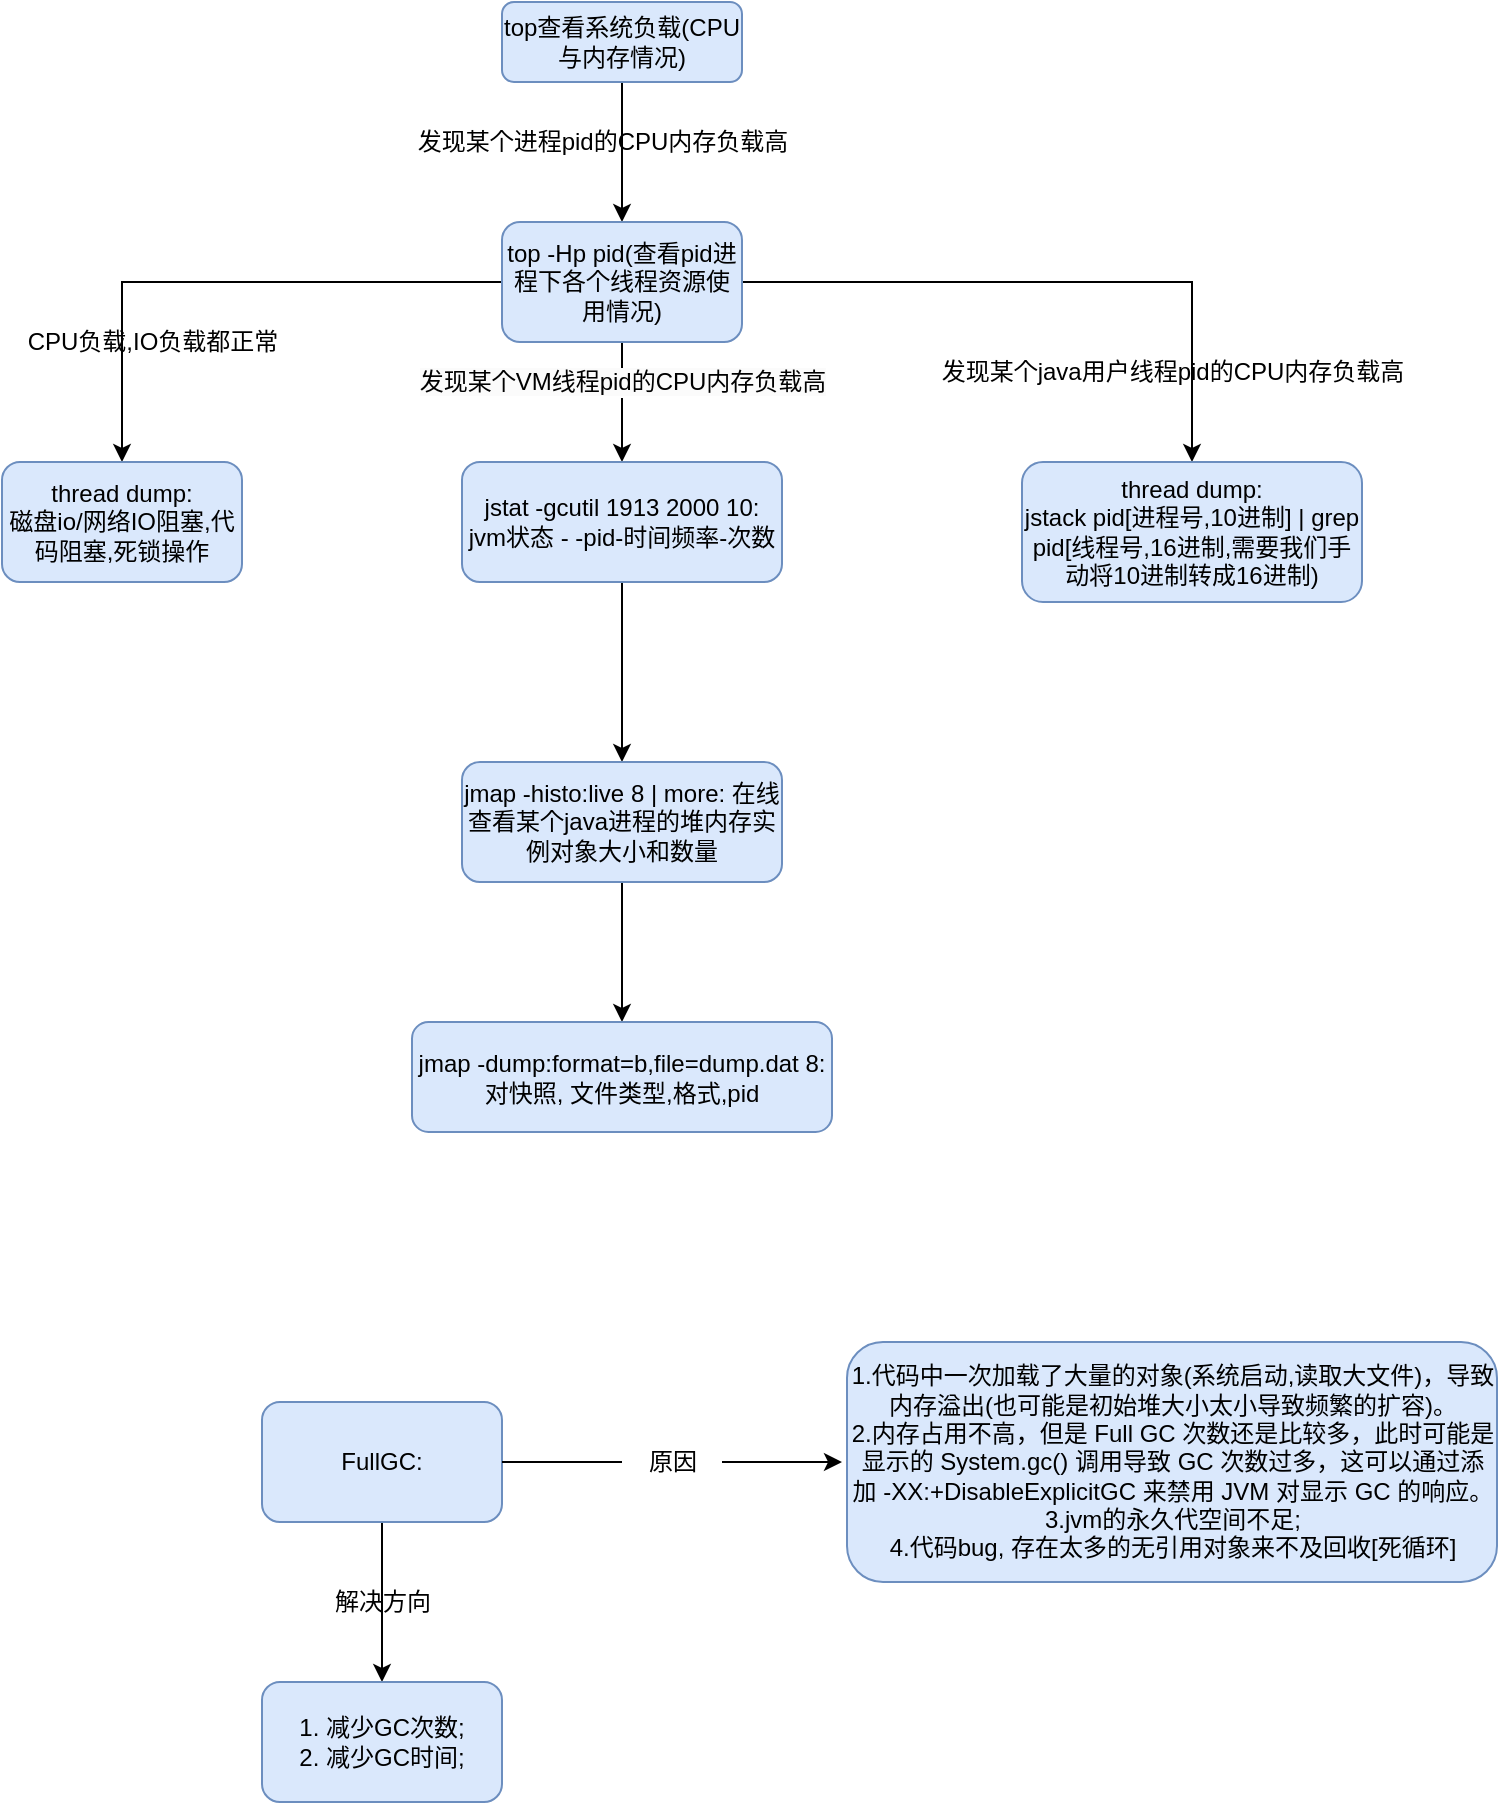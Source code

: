 <mxfile version="20.7.4" type="device" pages="9"><diagram id="VllBu0nG6JuYv7hxTFi7" name="生产事故处理"><mxGraphModel dx="1022" dy="600" grid="1" gridSize="10" guides="1" tooltips="1" connect="1" arrows="1" fold="1" page="1" pageScale="1" pageWidth="827" pageHeight="1169" math="0" shadow="0"><root><mxCell id="0"/><mxCell id="1" parent="0"/><mxCell id="Nj8rCaDFp_ho2In1aW8e-1" value="" style="edgeStyle=orthogonalEdgeStyle;rounded=0;orthogonalLoop=1;jettySize=auto;html=1;" parent="1" source="Nj8rCaDFp_ho2In1aW8e-2" target="Nj8rCaDFp_ho2In1aW8e-7" edge="1"><mxGeometry relative="1" as="geometry"/></mxCell><mxCell id="Nj8rCaDFp_ho2In1aW8e-2" value="top查看系统负载(CPU与内存情况)" style="rounded=1;whiteSpace=wrap;html=1;fillColor=#dae8fc;strokeColor=#6c8ebf;" parent="1" vertex="1"><mxGeometry x="280" y="20" width="120" height="40" as="geometry"/></mxCell><mxCell id="Nj8rCaDFp_ho2In1aW8e-3" value="" style="edgeStyle=orthogonalEdgeStyle;rounded=0;orthogonalLoop=1;jettySize=auto;html=1;" parent="1" source="Nj8rCaDFp_ho2In1aW8e-7" target="Nj8rCaDFp_ho2In1aW8e-9" edge="1"><mxGeometry relative="1" as="geometry"/></mxCell><mxCell id="Nj8rCaDFp_ho2In1aW8e-4" style="edgeStyle=orthogonalEdgeStyle;rounded=0;orthogonalLoop=1;jettySize=auto;html=1;entryX=0.5;entryY=0;entryDx=0;entryDy=0;" parent="1" source="Nj8rCaDFp_ho2In1aW8e-7" target="Nj8rCaDFp_ho2In1aW8e-12" edge="1"><mxGeometry relative="1" as="geometry"/></mxCell><mxCell id="Nj8rCaDFp_ho2In1aW8e-5" value="&lt;span style=&quot;font-size: 12px; background-color: rgb(251, 251, 251);&quot;&gt;发现某个VM线程pid的CPU内存负载高&lt;/span&gt;" style="edgeLabel;html=1;align=center;verticalAlign=middle;resizable=0;points=[];" parent="Nj8rCaDFp_ho2In1aW8e-4" vertex="1" connectable="0"><mxGeometry x="0.387" y="-2" relative="1" as="geometry"><mxPoint x="2" y="-22" as="offset"/></mxGeometry></mxCell><mxCell id="Nj8rCaDFp_ho2In1aW8e-6" value="" style="edgeStyle=orthogonalEdgeStyle;rounded=0;orthogonalLoop=1;jettySize=auto;html=1;" parent="1" source="Nj8rCaDFp_ho2In1aW8e-7" target="Nj8rCaDFp_ho2In1aW8e-16" edge="1"><mxGeometry relative="1" as="geometry"/></mxCell><mxCell id="Nj8rCaDFp_ho2In1aW8e-7" value="top -Hp pid(查看pid进程下各个线程资源使用情况)" style="whiteSpace=wrap;html=1;rounded=1;fillColor=#dae8fc;strokeColor=#6c8ebf;" parent="1" vertex="1"><mxGeometry x="280" y="130" width="120" height="60" as="geometry"/></mxCell><mxCell id="Nj8rCaDFp_ho2In1aW8e-8" value="发现某个进程pid的CPU内存负载高" style="text;html=1;align=center;verticalAlign=middle;resizable=0;points=[];autosize=1;strokeColor=none;fillColor=none;" parent="1" vertex="1"><mxGeometry x="225" y="75" width="210" height="30" as="geometry"/></mxCell><mxCell id="Nj8rCaDFp_ho2In1aW8e-9" value="thread dump:&lt;br&gt;jstack pid[进程号,10进制] | grep pid[线程号,16进制,需要我们手动将10进制转成16进制)" style="whiteSpace=wrap;html=1;rounded=1;fillColor=#dae8fc;strokeColor=#6c8ebf;" parent="1" vertex="1"><mxGeometry x="540" y="250" width="170" height="70" as="geometry"/></mxCell><mxCell id="Nj8rCaDFp_ho2In1aW8e-10" value="发现某个java用户线程pid的CPU内存负载高" style="text;html=1;align=center;verticalAlign=middle;resizable=0;points=[];autosize=1;strokeColor=none;fillColor=none;" parent="1" vertex="1"><mxGeometry x="490" y="190" width="250" height="30" as="geometry"/></mxCell><mxCell id="Nj8rCaDFp_ho2In1aW8e-11" value="" style="edgeStyle=orthogonalEdgeStyle;rounded=0;orthogonalLoop=1;jettySize=auto;html=1;" parent="1" source="Nj8rCaDFp_ho2In1aW8e-12" target="Nj8rCaDFp_ho2In1aW8e-14" edge="1"><mxGeometry relative="1" as="geometry"/></mxCell><mxCell id="Nj8rCaDFp_ho2In1aW8e-12" value="jstat -gcutil 1913 2000 10: jvm状态 - -pid-时间频率-次数" style="rounded=1;whiteSpace=wrap;html=1;fillColor=#dae8fc;strokeColor=#6c8ebf;" parent="1" vertex="1"><mxGeometry x="260" y="250" width="160" height="60" as="geometry"/></mxCell><mxCell id="Nj8rCaDFp_ho2In1aW8e-13" value="" style="edgeStyle=orthogonalEdgeStyle;rounded=0;orthogonalLoop=1;jettySize=auto;html=1;" parent="1" source="Nj8rCaDFp_ho2In1aW8e-14" target="Nj8rCaDFp_ho2In1aW8e-15" edge="1"><mxGeometry relative="1" as="geometry"/></mxCell><mxCell id="Nj8rCaDFp_ho2In1aW8e-14" value="jmap -histo:live 8 | more: 在线查看某个java进程的堆内存实例对象大小和数量" style="rounded=1;whiteSpace=wrap;html=1;fillColor=#dae8fc;strokeColor=#6c8ebf;" parent="1" vertex="1"><mxGeometry x="260" y="400" width="160" height="60" as="geometry"/></mxCell><mxCell id="Nj8rCaDFp_ho2In1aW8e-15" value="jmap -dump:format=b,file=dump.dat 8:&lt;br&gt;对快照, 文件类型,格式,pid" style="rounded=1;whiteSpace=wrap;html=1;fillColor=#dae8fc;strokeColor=#6c8ebf;" parent="1" vertex="1"><mxGeometry x="235" y="530" width="210" height="55" as="geometry"/></mxCell><mxCell id="Nj8rCaDFp_ho2In1aW8e-16" value="thread dump:&lt;br&gt;磁盘io/网络IO阻塞,代码阻塞,死锁操作" style="whiteSpace=wrap;html=1;fillColor=#dae8fc;strokeColor=#6c8ebf;rounded=1;" parent="1" vertex="1"><mxGeometry x="30" y="250" width="120" height="60" as="geometry"/></mxCell><mxCell id="Nj8rCaDFp_ho2In1aW8e-17" value="CPU负载,IO负载都正常" style="text;html=1;align=center;verticalAlign=middle;resizable=0;points=[];autosize=1;strokeColor=none;fillColor=none;" parent="1" vertex="1"><mxGeometry x="30" y="175" width="150" height="30" as="geometry"/></mxCell><mxCell id="Nj8rCaDFp_ho2In1aW8e-18" style="edgeStyle=orthogonalEdgeStyle;rounded=0;orthogonalLoop=1;jettySize=auto;html=1;startArrow=none;" parent="1" source="Nj8rCaDFp_ho2In1aW8e-22" edge="1"><mxGeometry relative="1" as="geometry"><mxPoint x="450" y="750" as="targetPoint"/></mxGeometry></mxCell><mxCell id="Nj8rCaDFp_ho2In1aW8e-19" value="" style="edgeStyle=orthogonalEdgeStyle;rounded=0;orthogonalLoop=1;jettySize=auto;html=1;" parent="1" source="Nj8rCaDFp_ho2In1aW8e-20" target="Nj8rCaDFp_ho2In1aW8e-24" edge="1"><mxGeometry relative="1" as="geometry"/></mxCell><mxCell id="Nj8rCaDFp_ho2In1aW8e-20" value="FullGC:" style="rounded=1;whiteSpace=wrap;html=1;fillColor=#dae8fc;strokeColor=#6c8ebf;" parent="1" vertex="1"><mxGeometry x="160" y="720" width="120" height="60" as="geometry"/></mxCell><mxCell id="Nj8rCaDFp_ho2In1aW8e-21" value="&lt;div&gt;1.代码中一次加载了大量的对象(系统启动,读取大文件)，导致内存溢出(也可能是初始堆大小太小导致频繁的扩容)。&lt;/div&gt;&lt;div&gt;2.内存占用不高，但是 Full GC 次数还是比较多，此时可能是显示的 System.gc() 调用导致 GC 次数过多，这可以通过添加 -XX:+DisableExplicitGC 来禁用 JVM 对显示 GC 的响应。&lt;/div&gt;&lt;div&gt;3.jvm的永久代空间不足;&lt;/div&gt;&lt;div&gt;4.代码bug, 存在太多的无引用对象来不及回收[死循环]&lt;/div&gt;" style="whiteSpace=wrap;html=1;rounded=1;fillColor=#dae8fc;strokeColor=#6c8ebf;" parent="1" vertex="1"><mxGeometry x="452.5" y="690" width="325" height="120" as="geometry"/></mxCell><mxCell id="Nj8rCaDFp_ho2In1aW8e-22" value="&lt;span style=&quot;&quot;&gt;原因&lt;/span&gt;" style="text;html=1;align=center;verticalAlign=middle;resizable=0;points=[];autosize=1;strokeColor=none;fillColor=none;" parent="1" vertex="1"><mxGeometry x="340" y="735" width="50" height="30" as="geometry"/></mxCell><mxCell id="Nj8rCaDFp_ho2In1aW8e-23" value="" style="edgeStyle=orthogonalEdgeStyle;rounded=0;orthogonalLoop=1;jettySize=auto;html=1;endArrow=none;" parent="1" source="Nj8rCaDFp_ho2In1aW8e-20" target="Nj8rCaDFp_ho2In1aW8e-22" edge="1"><mxGeometry relative="1" as="geometry"><mxPoint x="450" y="750" as="targetPoint"/><mxPoint x="280" y="750" as="sourcePoint"/></mxGeometry></mxCell><mxCell id="Nj8rCaDFp_ho2In1aW8e-24" value="1. 减少GC次数;&lt;br&gt;2. 减少GC时间;" style="whiteSpace=wrap;html=1;fillColor=#dae8fc;strokeColor=#6c8ebf;rounded=1;" parent="1" vertex="1"><mxGeometry x="160" y="860" width="120" height="60" as="geometry"/></mxCell><mxCell id="Nj8rCaDFp_ho2In1aW8e-25" value="解决方向" style="text;html=1;align=center;verticalAlign=middle;resizable=0;points=[];autosize=1;strokeColor=none;fillColor=none;" parent="1" vertex="1"><mxGeometry x="185" y="805" width="70" height="30" as="geometry"/></mxCell></root></mxGraphModel></diagram><diagram id="jK9hrduqYZg6kBpBQFdR" name="GOF"><mxGraphModel dx="1022" dy="600" grid="1" gridSize="10" guides="1" tooltips="1" connect="1" arrows="1" fold="1" page="1" pageScale="1" pageWidth="827" pageHeight="1169" math="0" shadow="0"><root><mxCell id="0"/><mxCell id="1" parent="0"/><mxCell id="fqE2fjEvUexsCizCm1Y6-17" value="代理模式" style="rounded=1;whiteSpace=wrap;html=1;fillColor=#f5f5f5;gradientColor=#b3b3b3;strokeColor=#666666;" parent="1" vertex="1"><mxGeometry y="440" width="80" height="40" as="geometry"/></mxCell><mxCell id="fqE2fjEvUexsCizCm1Y6-18" value="委派模式: 是一种特殊的静态代理,它强调的是任务的委派,它即不强调对任务本身的增强,也不强调对任务本身的保证;" style="rounded=1;whiteSpace=wrap;html=1;fillColor=#f5f5f5;gradientColor=#b3b3b3;strokeColor=#666666;" parent="1" vertex="1"><mxGeometry y="480" width="210" height="60" as="geometry"/></mxCell><mxCell id="fqE2fjEvUexsCizCm1Y6-19" value="门面模式:是一种特殊的静态代理,它强调的是封/包装, 而静态代理抢到的是增强,不做增强的静态代理就是门面模式;" style="rounded=1;whiteSpace=wrap;html=1;fillColor=#f5f5f5;gradientColor=#b3b3b3;strokeColor=#666666;" parent="1" vertex="1"><mxGeometry y="540" width="210" height="60" as="geometry"/></mxCell><mxCell id="fqE2fjEvUexsCizCm1Y6-20" value="模板模式" style="whiteSpace=wrap;html=1;fillColor=#f5f5f5;strokeColor=#666666;rounded=1;gradientColor=#b3b3b3;" parent="1" vertex="1"><mxGeometry x="507" y="440" width="80" height="40" as="geometry"/></mxCell><mxCell id="fqE2fjEvUexsCizCm1Y6-22" value="责任链模式" style="whiteSpace=wrap;html=1;fillColor=#f5f5f5;strokeColor=#666666;rounded=1;gradientColor=#b3b3b3;" parent="1" vertex="1"><mxGeometry x="400" y="440" width="80" height="40" as="geometry"/></mxCell><mxCell id="fqE2fjEvUexsCizCm1Y6-24" value="迭代器模式" style="whiteSpace=wrap;html=1;fillColor=#f5f5f5;strokeColor=#666666;rounded=1;gradientColor=#b3b3b3;" parent="1" vertex="1"><mxGeometry x="747" y="480" width="80" height="40" as="geometry"/></mxCell><mxCell id="fqE2fjEvUexsCizCm1Y6-25" value="观察者模式" style="whiteSpace=wrap;html=1;fillColor=#f5f5f5;strokeColor=#666666;rounded=1;gradientColor=#b3b3b3;" parent="1" vertex="1"><mxGeometry x="747" y="520" width="80" height="40" as="geometry"/></mxCell><mxCell id="fqE2fjEvUexsCizCm1Y6-30" value="策略模式" style="whiteSpace=wrap;html=1;fillColor=#f5f5f5;strokeColor=#666666;rounded=1;gradientColor=#b3b3b3;" parent="1" vertex="1"><mxGeometry x="507" y="480" width="80" height="40" as="geometry"/></mxCell><mxCell id="pHxvyqUWzyE4YV_-7IBb-1" value="建造者模式" style="whiteSpace=wrap;html=1;fillColor=#f5f5f5;strokeColor=#666666;rounded=1;gradientColor=#b3b3b3;" parent="1" vertex="1"><mxGeometry x="400" y="480" width="80" height="40" as="geometry"/></mxCell><mxCell id="pHxvyqUWzyE4YV_-7IBb-2" value="装饰器模式" style="whiteSpace=wrap;html=1;fillColor=#f5f5f5;strokeColor=#666666;rounded=1;gradientColor=#b3b3b3;" parent="1" vertex="1"><mxGeometry y="600" width="80" height="40" as="geometry"/></mxCell><mxCell id="pHxvyqUWzyE4YV_-7IBb-3" value="适配器模式" style="whiteSpace=wrap;html=1;fillColor=#f5f5f5;strokeColor=#666666;rounded=1;gradientColor=#b3b3b3;" parent="1" vertex="1"><mxGeometry x="747" y="440" width="80" height="40" as="geometry"/></mxCell><mxCell id="pHxvyqUWzyE4YV_-7IBb-4" value="类与类的组合关系: 比如最经典的是内部类,内部类可以访问外部类" style="rounded=1;whiteSpace=wrap;html=1;fillColor=#f5f5f5;gradientColor=#b3b3b3;strokeColor=#666666;" parent="1" vertex="1"><mxGeometry x="40" y="280" width="230" height="50" as="geometry"/></mxCell><mxCell id="9QGXZ4JDGw8U2SlMIaSe-1" value="享元模式" style="whiteSpace=wrap;html=1;fillColor=#f5f5f5;strokeColor=#666666;rounded=1;gradientColor=#b3b3b3;" parent="1" vertex="1"><mxGeometry x="235" y="440" width="80" height="40" as="geometry"/></mxCell><mxCell id="9QGXZ4JDGw8U2SlMIaSe-2" value="组合模式" style="whiteSpace=wrap;html=1;fillColor=#f5f5f5;strokeColor=#666666;rounded=1;gradientColor=#b3b3b3;" parent="1" vertex="1"><mxGeometry x="435" y="720" width="80" height="40" as="geometry"/></mxCell><mxCell id="ZArLYggZf5M8YrN2OTId-1" value="原型模式" style="whiteSpace=wrap;html=1;fillColor=#f5f5f5;strokeColor=#666666;rounded=1;gradientColor=#b3b3b3;" parent="1" vertex="1"><mxGeometry x="637" y="480" width="80" height="40" as="geometry"/></mxCell><mxCell id="ZArLYggZf5M8YrN2OTId-2" value="单例模式" style="whiteSpace=wrap;html=1;fillColor=#f5f5f5;strokeColor=#666666;rounded=1;gradientColor=#b3b3b3;" parent="1" vertex="1"><mxGeometry x="637" y="440" width="80" height="40" as="geometry"/></mxCell><mxCell id="ZArLYggZf5M8YrN2OTId-3" value="工厂模式" style="whiteSpace=wrap;html=1;fillColor=#f5f5f5;strokeColor=#666666;rounded=1;gradientColor=#b3b3b3;" parent="1" vertex="1"><mxGeometry x="235" y="480" width="80" height="40" as="geometry"/></mxCell><mxCell id="ZArLYggZf5M8YrN2OTId-4" value="抽象工厂模式" style="whiteSpace=wrap;html=1;fillColor=#f5f5f5;strokeColor=#666666;rounded=1;gradientColor=#b3b3b3;" parent="1" vertex="1"><mxGeometry x="235" y="520" width="80" height="40" as="geometry"/></mxCell><mxCell id="ZArLYggZf5M8YrN2OTId-5" value="状态模式" style="whiteSpace=wrap;html=1;fillColor=#f5f5f5;strokeColor=#666666;rounded=1;gradientColor=#b3b3b3;" parent="1" vertex="1"><mxGeometry x="590" y="800" width="80" height="40" as="geometry"/></mxCell><mxCell id="ZArLYggZf5M8YrN2OTId-6" value="中介者模式" style="whiteSpace=wrap;html=1;fillColor=#f5f5f5;strokeColor=#666666;rounded=1;gradientColor=#b3b3b3;" parent="1" vertex="1"><mxGeometry x="590" y="720" width="80" height="40" as="geometry"/></mxCell><mxCell id="ZArLYggZf5M8YrN2OTId-7" value="备忘录模式" style="whiteSpace=wrap;html=1;fillColor=#f5f5f5;strokeColor=#666666;rounded=1;gradientColor=#b3b3b3;" parent="1" vertex="1"><mxGeometry x="590" y="760" width="80" height="40" as="geometry"/></mxCell><mxCell id="ZArLYggZf5M8YrN2OTId-8" value="桥接模式" style="whiteSpace=wrap;html=1;fillColor=#f5f5f5;strokeColor=#666666;rounded=1;gradientColor=#b3b3b3;" parent="1" vertex="1"><mxGeometry x="435" y="760" width="80" height="40" as="geometry"/></mxCell></root></mxGraphModel></diagram><diagram id="5rYVCzJzMBZqMW06Nu4e" name="Tomcat8.5"><mxGraphModel dx="1036" dy="615" grid="1" gridSize="10" guides="1" tooltips="1" connect="1" arrows="1" fold="1" page="1" pageScale="1" pageWidth="827" pageHeight="1169" math="0" shadow="0"><root><mxCell id="0"/><mxCell id="1" parent="0"/></root></mxGraphModel></diagram><diagram id="pOMVWmuOpQDHzzbwXq02" name="xxl-job"><mxGraphModel dx="1022" dy="600" grid="1" gridSize="10" guides="1" tooltips="1" connect="1" arrows="1" fold="1" page="1" pageScale="1" pageWidth="827" pageHeight="1169" math="0" shadow="0"><root><mxCell id="0"/><mxCell id="1" parent="0"/><mxCell id="wLvtfyZSa0Nke1wQCWzJ-1" style="edgeStyle=orthogonalEdgeStyle;rounded=0;orthogonalLoop=1;jettySize=auto;html=1;entryX=0;entryY=0.5;entryDx=0;entryDy=0;" parent="1" source="wLvtfyZSa0Nke1wQCWzJ-7" target="wLvtfyZSa0Nke1wQCWzJ-18" edge="1"><mxGeometry relative="1" as="geometry"/></mxCell><mxCell id="wLvtfyZSa0Nke1wQCWzJ-2" style="edgeStyle=orthogonalEdgeStyle;rounded=0;orthogonalLoop=1;jettySize=auto;html=1;entryX=0;entryY=0.5;entryDx=0;entryDy=0;" parent="1" source="wLvtfyZSa0Nke1wQCWzJ-7" target="wLvtfyZSa0Nke1wQCWzJ-15" edge="1"><mxGeometry relative="1" as="geometry"/></mxCell><mxCell id="wLvtfyZSa0Nke1wQCWzJ-3" style="edgeStyle=orthogonalEdgeStyle;rounded=0;orthogonalLoop=1;jettySize=auto;html=1;entryX=0;entryY=0.5;entryDx=0;entryDy=0;" parent="1" source="wLvtfyZSa0Nke1wQCWzJ-7" target="wLvtfyZSa0Nke1wQCWzJ-10" edge="1"><mxGeometry relative="1" as="geometry"/></mxCell><mxCell id="wLvtfyZSa0Nke1wQCWzJ-4" style="edgeStyle=orthogonalEdgeStyle;rounded=0;orthogonalLoop=1;jettySize=auto;html=1;entryX=0;entryY=0.5;entryDx=0;entryDy=0;" parent="1" source="wLvtfyZSa0Nke1wQCWzJ-7" target="wLvtfyZSa0Nke1wQCWzJ-21" edge="1"><mxGeometry relative="1" as="geometry"/></mxCell><mxCell id="wLvtfyZSa0Nke1wQCWzJ-5" style="edgeStyle=orthogonalEdgeStyle;rounded=0;orthogonalLoop=1;jettySize=auto;html=1;entryX=0;entryY=0.5;entryDx=0;entryDy=0;" parent="1" source="wLvtfyZSa0Nke1wQCWzJ-7" target="wLvtfyZSa0Nke1wQCWzJ-26" edge="1"><mxGeometry relative="1" as="geometry"/></mxCell><mxCell id="wLvtfyZSa0Nke1wQCWzJ-6" style="edgeStyle=orthogonalEdgeStyle;rounded=0;orthogonalLoop=1;jettySize=auto;html=1;entryX=0;entryY=0.5;entryDx=0;entryDy=0;" parent="1" source="wLvtfyZSa0Nke1wQCWzJ-7" target="wLvtfyZSa0Nke1wQCWzJ-31" edge="1"><mxGeometry relative="1" as="geometry"/></mxCell><mxCell id="wLvtfyZSa0Nke1wQCWzJ-7" value="XXL-JOB调度中心启动" style="rounded=1;whiteSpace=wrap;html=1;fillColor=#d5e8d4;strokeColor=#82b366;" parent="1" vertex="1"><mxGeometry x="60" y="150" width="140" height="60" as="geometry"/></mxCell><mxCell id="wLvtfyZSa0Nke1wQCWzJ-8" style="edgeStyle=orthogonalEdgeStyle;rounded=0;orthogonalLoop=1;jettySize=auto;html=1;entryX=0;entryY=0.5;entryDx=0;entryDy=0;" parent="1" source="wLvtfyZSa0Nke1wQCWzJ-10" target="wLvtfyZSa0Nke1wQCWzJ-11" edge="1"><mxGeometry relative="1" as="geometry"/></mxCell><mxCell id="wLvtfyZSa0Nke1wQCWzJ-9" style="edgeStyle=orthogonalEdgeStyle;rounded=0;orthogonalLoop=1;jettySize=auto;html=1;entryX=0;entryY=0.5;entryDx=0;entryDy=0;" parent="1" source="wLvtfyZSa0Nke1wQCWzJ-10" target="wLvtfyZSa0Nke1wQCWzJ-12" edge="1"><mxGeometry relative="1" as="geometry"/></mxCell><mxCell id="wLvtfyZSa0Nke1wQCWzJ-10" value="1.实例化任务触发线程池" style="rounded=1;whiteSpace=wrap;html=1;fillColor=#d5e8d4;strokeColor=#82b366;" parent="1" vertex="1"><mxGeometry x="240" y="40" width="130" height="40" as="geometry"/></mxCell><mxCell id="wLvtfyZSa0Nke1wQCWzJ-11" value="fast线程池;&lt;span style=&quot;color: rgb(102, 14, 122); font-weight: bold; background-color: rgb(199, 237, 204); font-family: Consolas; font-size: 9pt;&quot;&gt;fastTriggerPool&lt;/span&gt;" style="rounded=1;whiteSpace=wrap;html=1;fillColor=#d5e8d4;strokeColor=#82b366;" parent="1" vertex="1"><mxGeometry x="440" y="10" width="180" height="30" as="geometry"/></mxCell><mxCell id="wLvtfyZSa0Nke1wQCWzJ-12" value="slow线程池:&amp;nbsp;&lt;span style=&quot;color: rgb(102, 14, 122); font-weight: bold; background-color: rgb(199, 237, 204); font-family: Consolas; font-size: 9pt;&quot;&gt;slowTriggerPool,当任务在1m中&amp;gt;10次超时时,用此线程池;[隔离机制]&lt;/span&gt;" style="rounded=1;whiteSpace=wrap;html=1;fillColor=#d5e8d4;strokeColor=#82b366;" parent="1" vertex="1"><mxGeometry x="440" y="70" width="270" height="30" as="geometry"/></mxCell><mxCell id="wLvtfyZSa0Nke1wQCWzJ-13" style="edgeStyle=orthogonalEdgeStyle;rounded=0;orthogonalLoop=1;jettySize=auto;html=1;entryX=-0.008;entryY=0.402;entryDx=0;entryDy=0;entryPerimeter=0;" parent="1" source="wLvtfyZSa0Nke1wQCWzJ-15" target="wLvtfyZSa0Nke1wQCWzJ-16" edge="1"><mxGeometry relative="1" as="geometry"/></mxCell><mxCell id="wLvtfyZSa0Nke1wQCWzJ-14" style="edgeStyle=orthogonalEdgeStyle;rounded=0;orthogonalLoop=1;jettySize=auto;html=1;entryX=0;entryY=0.5;entryDx=0;entryDy=0;" parent="1" source="wLvtfyZSa0Nke1wQCWzJ-15" target="wLvtfyZSa0Nke1wQCWzJ-17" edge="1"><mxGeometry relative="1" as="geometry"/></mxCell><mxCell id="wLvtfyZSa0Nke1wQCWzJ-15" value="2. 执行器相关线程池启动" style="rounded=1;whiteSpace=wrap;html=1;fillColor=#d5e8d4;strokeColor=#82b366;" parent="1" vertex="1"><mxGeometry x="240" y="140" width="120" height="60" as="geometry"/></mxCell><mxCell id="wLvtfyZSa0Nke1wQCWzJ-16" value="执行器注册监视线程启动:&amp;nbsp;&lt;span style=&quot;color: rgb(102, 14, 122); font-weight: bold; background-color: rgb(199, 237, 204); font-family: Consolas; font-size: 9pt;&quot;&gt;registryMonitorThread,每30S执行一次,主要任务, 从&lt;/span&gt;&lt;font face=&quot;Consolas&quot; color=&quot;#660e7a&quot;&gt;&lt;b&gt;xxl_job_registry表中找出距离当前时间90S开外未更新注册时间的执行服务器,并将其删除,拿到所有的存活的执行服务器的appname与ip的映射关系,通过appname去更新xxl-job-group表&lt;/b&gt;&lt;/font&gt;" style="rounded=1;whiteSpace=wrap;html=1;fillColor=#d5e8d4;strokeColor=#82b366;" parent="1" vertex="1"><mxGeometry x="440" y="130" width="300" height="100" as="geometry"/></mxCell><mxCell id="wLvtfyZSa0Nke1wQCWzJ-17" value="实例化线程池:&lt;span style=&quot;color: rgb(102, 14, 122); font-weight: bold; background-color: rgb(199, 237, 204); font-family: Consolas; font-size: 9pt;&quot;&gt;registryOrRemoveThreadPool: 它负责接受执行器的注册和移除请求,并执行注册和移除操作&lt;/span&gt;" style="rounded=1;whiteSpace=wrap;html=1;fillColor=#d5e8d4;strokeColor=#82b366;" parent="1" vertex="1"><mxGeometry x="440" y="270" width="230" height="60" as="geometry"/></mxCell><mxCell id="wLvtfyZSa0Nke1wQCWzJ-18" value="3.&lt;span style=&quot;background-color: rgb(199, 237, 204); font-family: Consolas; font-size: 9pt;&quot;&gt;JobFailMonitor线程实例化和启动, 每10S执行一次,从xxl-job-log中获取最近1000执行失败的记录,查询它是否还可以重试, 可以重试话的,视情况触发重试,&amp;nbsp; &amp;nbsp;告警更新xxl-job-log日志表;&lt;/span&gt;" style="rounded=1;whiteSpace=wrap;html=1;fillColor=#d5e8d4;strokeColor=#82b366;" parent="1" vertex="1"><mxGeometry x="240" y="360" width="410" height="60" as="geometry"/></mxCell><mxCell id="wLvtfyZSa0Nke1wQCWzJ-19" value="" style="edgeStyle=orthogonalEdgeStyle;rounded=0;orthogonalLoop=1;jettySize=auto;html=1;" parent="1" source="wLvtfyZSa0Nke1wQCWzJ-21" target="wLvtfyZSa0Nke1wQCWzJ-22" edge="1"><mxGeometry relative="1" as="geometry"/></mxCell><mxCell id="wLvtfyZSa0Nke1wQCWzJ-20" style="edgeStyle=orthogonalEdgeStyle;rounded=0;orthogonalLoop=1;jettySize=auto;html=1;entryX=0;entryY=0.5;entryDx=0;entryDy=0;" parent="1" source="wLvtfyZSa0Nke1wQCWzJ-21" target="wLvtfyZSa0Nke1wQCWzJ-23" edge="1"><mxGeometry relative="1" as="geometry"/></mxCell><mxCell id="wLvtfyZSa0Nke1wQCWzJ-21" value="4. 定时任务完成" style="rounded=1;whiteSpace=wrap;html=1;fillColor=#d5e8d4;strokeColor=#82b366;" parent="1" vertex="1"><mxGeometry x="240" y="500" width="120" height="60" as="geometry"/></mxCell><mxCell id="wLvtfyZSa0Nke1wQCWzJ-22" value="实例化线程池:&lt;br&gt;&lt;pre style=&quot;background-color: rgb(199, 237, 204); font-family: Consolas; font-size: 9pt;&quot;&gt;&lt;span style=&quot;color:#660e7a;font-weight:bold;&quot;&gt;callbackThreadPool,接受执行器&lt;/span&gt;&lt;/pre&gt;&lt;pre style=&quot;background-color: rgb(199, 237, 204); font-family: Consolas; font-size: 9pt;&quot;&gt;&lt;span style=&quot;color:#660e7a;font-weight:bold;&quot;&gt;执行结果,并更新xxx-job-log表&lt;/span&gt;&lt;/pre&gt;" style="whiteSpace=wrap;html=1;rounded=1;fillColor=#d5e8d4;strokeColor=#82b366;" parent="1" vertex="1"><mxGeometry x="420" y="440" width="240" height="80" as="geometry"/></mxCell><mxCell id="wLvtfyZSa0Nke1wQCWzJ-23" value="&lt;pre style=&quot;background-color: rgb(199, 237, 204); font-family: Consolas; font-size: 9pt;&quot;&gt;&lt;span style=&quot;color:#660e7a;font-weight:bold;&quot;&gt;monitorThread,每60S去xxl-job-log查看一次10分钟前开启的但&lt;/span&gt;&lt;/pre&gt;&lt;pre style=&quot;background-color: rgb(199, 237, 204); font-family: Consolas; font-size: 9pt;&quot;&gt;是还没有完成的任务&lt;span style=&quot;font-size: 9pt; white-space: normal;&quot;&gt;(基本判断服务不可用),将log中的任务置为失败;&lt;/span&gt;&lt;/pre&gt;" style="rounded=1;whiteSpace=wrap;html=1;fillColor=#d5e8d4;strokeColor=#82b366;" parent="1" vertex="1"><mxGeometry x="420" y="550" width="400" height="60" as="geometry"/></mxCell><mxCell id="wLvtfyZSa0Nke1wQCWzJ-24" value="" style="edgeStyle=orthogonalEdgeStyle;rounded=0;orthogonalLoop=1;jettySize=auto;html=1;" parent="1" source="wLvtfyZSa0Nke1wQCWzJ-26" target="wLvtfyZSa0Nke1wQCWzJ-27" edge="1"><mxGeometry relative="1" as="geometry"/></mxCell><mxCell id="wLvtfyZSa0Nke1wQCWzJ-25" style="edgeStyle=orthogonalEdgeStyle;rounded=0;orthogonalLoop=1;jettySize=auto;html=1;entryX=0;entryY=0.75;entryDx=0;entryDy=0;" parent="1" source="wLvtfyZSa0Nke1wQCWzJ-26" target="wLvtfyZSa0Nke1wQCWzJ-28" edge="1"><mxGeometry relative="1" as="geometry"/></mxCell><mxCell id="wLvtfyZSa0Nke1wQCWzJ-26" value="5.定时任务执行情况汇总" style="rounded=1;whiteSpace=wrap;html=1;fillColor=#d5e8d4;strokeColor=#82b366;" parent="1" vertex="1"><mxGeometry x="240" y="640" width="120" height="60" as="geometry"/></mxCell><mxCell id="wLvtfyZSa0Nke1wQCWzJ-27" value="汇总当前定时任务执行情况, 总数,运行中的, 成功的,失败的,60S一次" style="whiteSpace=wrap;html=1;rounded=1;fillColor=#d5e8d4;strokeColor=#82b366;" parent="1" vertex="1"><mxGeometry x="440" y="640" width="130" height="60" as="geometry"/></mxCell><mxCell id="wLvtfyZSa0Nke1wQCWzJ-28" value="执行日志清理, 每天检测一次" style="rounded=1;whiteSpace=wrap;html=1;fillColor=#d5e8d4;strokeColor=#82b366;" parent="1" vertex="1"><mxGeometry x="440" y="730" width="170" height="40" as="geometry"/></mxCell><mxCell id="wLvtfyZSa0Nke1wQCWzJ-29" value="" style="edgeStyle=orthogonalEdgeStyle;rounded=0;orthogonalLoop=1;jettySize=auto;html=1;" parent="1" source="wLvtfyZSa0Nke1wQCWzJ-31" target="wLvtfyZSa0Nke1wQCWzJ-32" edge="1"><mxGeometry relative="1" as="geometry"/></mxCell><mxCell id="wLvtfyZSa0Nke1wQCWzJ-30" style="edgeStyle=orthogonalEdgeStyle;rounded=0;orthogonalLoop=1;jettySize=auto;html=1;entryX=0;entryY=0.5;entryDx=0;entryDy=0;" parent="1" source="wLvtfyZSa0Nke1wQCWzJ-31" target="wLvtfyZSa0Nke1wQCWzJ-33" edge="1"><mxGeometry relative="1" as="geometry"/></mxCell><mxCell id="wLvtfyZSa0Nke1wQCWzJ-31" value="6.定时任务调度" style="rounded=1;whiteSpace=wrap;html=1;fillColor=#d5e8d4;strokeColor=#82b366;" parent="1" vertex="1"><mxGeometry x="240" y="1000" width="120" height="60" as="geometry"/></mxCell><mxCell id="wLvtfyZSa0Nke1wQCWzJ-32" value="&lt;pre style=&quot;background-color: rgb(199, 237, 204); font-family: Consolas; font-size: 9pt;&quot;&gt;&lt;span style=&quot;color:#660e7a;font-weight:bold;&quot;&gt;scheduleThread:5秒调度(定时任务执行时间+睡眠时间)一次去&lt;/span&gt;&lt;/pre&gt;&lt;pre style=&quot;background-color: rgb(199, 237, 204); font-family: Consolas; font-size: 9pt;&quot;&gt;&lt;span style=&quot;color:#660e7a;font-weight:bold;&quot;&gt;预&lt;/span&gt;加载定时任务,加载定时任务&lt;/pre&gt;&lt;pre style=&quot;background-color: rgb(199, 237, 204); font-family: Consolas; font-size: 9pt;&quot;&gt;&lt;span style=&quot;color:#660e7a;font-weight:bold;&quot;&gt;前获取到数据库悲观锁,获取下次执行时间在未来5S内的任务,&lt;/span&gt;&lt;/pre&gt;&lt;pre style=&quot;background-color: rgb(199, 237, 204); font-family: Consolas; font-size: 9pt;&quot;&gt;&lt;font color=&quot;#660e7a&quot;&gt;&lt;b&gt;1)定时任务获取到时已超过下次执行时间5S以上,执行与否取&lt;/b&gt;&lt;/font&gt;&lt;/pre&gt;&lt;pre style=&quot;background-color: rgb(199, 237, 204); font-family: Consolas; font-size: 9pt;&quot;&gt;&lt;font color=&quot;#660e7a&quot;&gt;&lt;b&gt;决于过期策略,&lt;/b&gt;&lt;/font&gt;&lt;font style=&quot;font-size: 9pt;&quot; color=&quot;#660e7a&quot;&gt;&lt;b&gt;同时刷新&lt;/b&gt;&lt;/font&gt;&lt;b style=&quot;font-size: 9pt; color: rgb(102, 14, 122);&quot;&gt;下次执行时间;&lt;/b&gt;&lt;/pre&gt;&lt;pre style=&quot;background-color: rgb(199, 237, 204); font-family: Consolas; font-size: 9pt;&quot;&gt;&lt;pre style=&quot;border-color: var(--border-color); font-size: 9pt; font-family: Consolas;&quot;&gt;&lt;font style=&quot;border-color: var(--border-color);&quot; color=&quot;#660e7a&quot;&gt;&lt;b style=&quot;border-color: var(--border-color);&quot;&gt;2)定时任务获取到时已超过下次执行时间 - 立即触发,并刷新&lt;/b&gt;&lt;/font&gt;&lt;/pre&gt;&lt;pre style=&quot;border-color: var(--border-color); font-size: 9pt; font-family: Consolas;&quot;&gt;&lt;font style=&quot;border-color: var(--border-color);&quot; color=&quot;#660e7a&quot;&gt;&lt;b style=&quot;border-color: var(--border-color);&quot;&gt;下次执行时间,如果下次触发时间在5S之内放进时间轮,再次刷新&lt;/b&gt;&lt;/font&gt;&lt;/pre&gt;&lt;pre style=&quot;border-color: var(--border-color); font-size: 9pt; font-family: Consolas;&quot;&gt;&lt;font style=&quot;border-color: var(--border-color);&quot; color=&quot;#660e7a&quot;&gt;&lt;b style=&quot;border-color: var(--border-color);&quot;&gt;下次执行时间;&lt;/b&gt;&lt;/font&gt;&lt;/pre&gt;&lt;pre style=&quot;border-color: var(--border-color); font-size: 9pt; font-family: Consolas;&quot;&gt;&lt;font style=&quot;border-color: var(--border-color);&quot; color=&quot;#660e7a&quot;&gt;&lt;b style=&quot;border-color: var(--border-color);&quot;&gt;3)定时任务未超过下次执行时间,直接放入时间轮,并刷新下次&lt;/b&gt;&lt;/font&gt;&lt;/pre&gt;&lt;pre style=&quot;border-color: var(--border-color); font-size: 9pt; font-family: Consolas;&quot;&gt;&lt;font style=&quot;border-color: var(--border-color);&quot; color=&quot;#660e7a&quot;&gt;&lt;b style=&quot;border-color: var(--border-color);&quot;&gt;执行时间; &lt;/b&gt;&lt;/font&gt;&lt;/pre&gt;&lt;pre style=&quot;border-color: var(--border-color); font-size: 9pt; font-family: Consolas;&quot;&gt;&lt;font style=&quot;border-color: var(--border-color);&quot; color=&quot;#660e7a&quot;&gt;&lt;b style=&quot;border-color: var(--border-color);&quot;&gt;4). 更新表中定时任务的下次执行时间;&lt;/b&gt;&lt;/font&gt;&lt;/pre&gt;&lt;/pre&gt;&lt;pre style=&quot;background-color: rgb(199, 237, 204); font-family: Consolas; font-size: 9pt;&quot;&gt;&lt;span style=&quot;color:#660e7a;font-weight:bold;&quot;&gt;&lt;br&gt;&lt;/span&gt;&lt;/pre&gt;" style="whiteSpace=wrap;html=1;rounded=1;fillColor=#d5e8d4;strokeColor=#82b366;" parent="1" vertex="1"><mxGeometry x="430" y="855" width="360" height="350" as="geometry"/></mxCell><mxCell id="wLvtfyZSa0Nke1wQCWzJ-33" value="&lt;pre style=&quot;background-color: rgb(199, 237, 204); font-family: Consolas; font-size: 9pt;&quot;&gt;&lt;span style=&quot;color:#660e7a;font-weight:bold;&quot;&gt;ringThread: 此线程每秒从时间轮&lt;/span&gt;&lt;/pre&gt;&lt;pre style=&quot;background-color: rgb(199, 237, 204); font-family: Consolas; font-size: 9pt;&quot;&gt;&lt;span style=&quot;color:#660e7a;font-weight:bold;&quot;&gt;中获取到线程并并委托给fast/slow线程池触发执行&lt;/span&gt;&lt;/pre&gt;&lt;pre style=&quot;background-color: rgb(199, 237, 204); font-family: Consolas; font-size: 9pt;&quot;&gt;&lt;span style=&quot;color:#660e7a;font-weight:bold;&quot;&gt;RPC远程调度&lt;/span&gt;&lt;/pre&gt;" style="rounded=1;whiteSpace=wrap;html=1;fillColor=#d5e8d4;strokeColor=#82b366;" parent="1" vertex="1"><mxGeometry x="440" y="1250" width="280" height="70" as="geometry"/></mxCell><mxCell id="wLvtfyZSa0Nke1wQCWzJ-34" style="edgeStyle=orthogonalEdgeStyle;rounded=0;orthogonalLoop=1;jettySize=auto;html=1;entryX=0;entryY=0.5;entryDx=0;entryDy=0;" parent="1" source="wLvtfyZSa0Nke1wQCWzJ-40" target="wLvtfyZSa0Nke1wQCWzJ-41" edge="1"><mxGeometry relative="1" as="geometry"/></mxCell><mxCell id="wLvtfyZSa0Nke1wQCWzJ-35" style="edgeStyle=orthogonalEdgeStyle;rounded=0;orthogonalLoop=1;jettySize=auto;html=1;entryX=0;entryY=0.5;entryDx=0;entryDy=0;" parent="1" source="wLvtfyZSa0Nke1wQCWzJ-40" target="wLvtfyZSa0Nke1wQCWzJ-43" edge="1"><mxGeometry relative="1" as="geometry"/></mxCell><mxCell id="wLvtfyZSa0Nke1wQCWzJ-36" value="" style="edgeStyle=orthogonalEdgeStyle;rounded=0;orthogonalLoop=1;jettySize=auto;html=1;" parent="1" source="wLvtfyZSa0Nke1wQCWzJ-40" target="wLvtfyZSa0Nke1wQCWzJ-45" edge="1"><mxGeometry relative="1" as="geometry"/></mxCell><mxCell id="wLvtfyZSa0Nke1wQCWzJ-37" style="edgeStyle=orthogonalEdgeStyle;rounded=0;orthogonalLoop=1;jettySize=auto;html=1;entryX=0;entryY=0.5;entryDx=0;entryDy=0;" parent="1" source="wLvtfyZSa0Nke1wQCWzJ-40" target="wLvtfyZSa0Nke1wQCWzJ-46" edge="1"><mxGeometry relative="1" as="geometry"/></mxCell><mxCell id="wLvtfyZSa0Nke1wQCWzJ-38" style="edgeStyle=orthogonalEdgeStyle;rounded=0;orthogonalLoop=1;jettySize=auto;html=1;entryX=0.008;entryY=0.65;entryDx=0;entryDy=0;entryPerimeter=0;" parent="1" source="wLvtfyZSa0Nke1wQCWzJ-40" target="wLvtfyZSa0Nke1wQCWzJ-47" edge="1"><mxGeometry relative="1" as="geometry"/></mxCell><mxCell id="wLvtfyZSa0Nke1wQCWzJ-39" style="edgeStyle=orthogonalEdgeStyle;rounded=0;orthogonalLoop=1;jettySize=auto;html=1;entryX=0;entryY=0.5;entryDx=0;entryDy=0;" parent="1" source="wLvtfyZSa0Nke1wQCWzJ-40" target="wLvtfyZSa0Nke1wQCWzJ-42" edge="1"><mxGeometry relative="1" as="geometry"/></mxCell><mxCell id="wLvtfyZSa0Nke1wQCWzJ-40" value="&lt;pre style=&quot;background-color: rgb(199, 237, 204); font-family: Consolas; font-size: 9pt;&quot;&gt;XxlJobExecutor执行器&lt;/pre&gt;" style="rounded=1;whiteSpace=wrap;html=1;fillColor=#d5e8d4;strokeColor=#82b366;" parent="1" vertex="1"><mxGeometry x="210" y="1520" width="150" height="60" as="geometry"/></mxCell><mxCell id="wLvtfyZSa0Nke1wQCWzJ-41" value="服务器接收到调度任务,组装执行对象,并放入到queue中" style="whiteSpace=wrap;html=1;rounded=1;fillColor=#d5e8d4;strokeColor=#82b366;align=left;" parent="1" vertex="1"><mxGeometry x="500" y="1710" width="120" height="60" as="geometry"/></mxCell><mxCell id="wLvtfyZSa0Nke1wQCWzJ-42" value="取出队列中的定时任务,执行完毕后在将结果放入到queue中" style="whiteSpace=wrap;html=1;rounded=1;fillColor=#d5e8d4;strokeColor=#82b366;" parent="1" vertex="1"><mxGeometry x="500" y="1830" width="120" height="60" as="geometry"/></mxCell><mxCell id="wLvtfyZSa0Nke1wQCWzJ-43" value="批量从回调queue中获取到定时任务结果,通过RPC回调admin服务接口,回调失败写日志, 30S重试一次;" style="rounded=1;whiteSpace=wrap;html=1;fillColor=#d5e8d4;strokeColor=#82b366;" parent="1" vertex="1"><mxGeometry x="500" y="1930" width="150" height="60" as="geometry"/></mxCell><mxCell id="wLvtfyZSa0Nke1wQCWzJ-44" value="核心类:&lt;br&gt;&lt;div&gt;&amp;nbsp;请求RPC: ExecutorBiz:&amp;nbsp; &amp;nbsp; &amp;nbsp; [admin: ExecutorBizClient ,&amp;nbsp;&lt;/div&gt;&lt;div&gt;&amp;nbsp; &amp;nbsp; &amp;nbsp; &amp;nbsp; &amp;nbsp; &amp;nbsp; &amp;nbsp; &amp;nbsp; &amp;nbsp; &amp;nbsp; &amp;nbsp; &amp;nbsp; &amp;nbsp; &amp;nbsp; &amp;nbsp; &amp;nbsp; &amp;nbsp; &amp;nbsp; &amp;nbsp; core: ExecutorBizImpl]&lt;/div&gt;&lt;div&gt;&lt;span style=&quot;background-color: initial;&quot;&gt;回调RPC: AdminBiz:&amp;nbsp; &amp;nbsp; &amp;nbsp;[admin: AdminBizImpl ,&lt;/span&gt;&lt;/div&gt;&lt;div&gt;&lt;span style=&quot;background-color: initial;&quot;&gt;&lt;span style=&quot;white-space: pre;&quot;&gt;&#9;&lt;/span&gt;&lt;span style=&quot;white-space: pre;&quot;&gt;&#9;&lt;/span&gt;&lt;span style=&quot;white-space: pre;&quot;&gt;&#9;&lt;/span&gt;&lt;span style=&quot;white-space: pre;&quot;&gt;&#9;&lt;/span&gt;&amp;nbsp;&amp;nbsp;&amp;nbsp;core: AdminBizClient]&lt;/span&gt;&lt;/div&gt;" style="rounded=1;whiteSpace=wrap;html=1;fillColor=#d5e8d4;strokeColor=#82b366;" parent="1" vertex="1"><mxGeometry x="60" y="2000" width="300" height="80" as="geometry"/></mxCell><mxCell id="wLvtfyZSa0Nke1wQCWzJ-45" value="1)设置日志文件地址&lt;br&gt;2)实例化远程调用对象;&lt;br&gt;3)启动清理日志文件线程;&lt;br&gt;4) 启动回调线程和回调重试线程;" style="whiteSpace=wrap;html=1;fillColor=#d5e8d4;strokeColor=#82b366;rounded=1;align=left;" parent="1" vertex="1"><mxGeometry x="500" y="1510" width="180" height="80" as="geometry"/></mxCell><mxCell id="wLvtfyZSa0Nke1wQCWzJ-46" value="&lt;pre style=&quot;background-color: rgb(199, 237, 204); font-family: Consolas; font-size: 9pt;&quot;&gt;XxlJobSpringExecutor实例化,&lt;/pre&gt;&lt;pre style=&quot;background-color: rgb(199, 237, 204); font-family: Consolas; font-size: 9pt;&quot;&gt;并实例化和注册IJobHandler(Bean模式)&lt;/pre&gt;" style="rounded=1;whiteSpace=wrap;html=1;" parent="1" vertex="1"><mxGeometry x="500" y="1410" width="230" height="60" as="geometry"/></mxCell><mxCell id="wLvtfyZSa0Nke1wQCWzJ-47" value="执行器向调度中心注册线程启动" style="rounded=1;whiteSpace=wrap;html=1;align=left;fillColor=#d5e8d4;strokeColor=#82b366;" parent="1" vertex="1"><mxGeometry x="500" y="1620" width="120" height="60" as="geometry"/></mxCell></root></mxGraphModel></diagram><diagram id="SfemdzN-8ODxfPOEQcT1" name="磁盘IO"><mxGraphModel dx="1036" dy="615" grid="1" gridSize="10" guides="1" tooltips="1" connect="1" arrows="1" fold="1" page="1" pageScale="1" pageWidth="827" pageHeight="1169" math="0" shadow="0"><root><mxCell id="0"/><mxCell id="1" parent="0"/><UserObject label="" tags="背景" id="ne1POR59Kp7xaS2ZmZk9-1"><mxCell style="vsdxID=16;fillColor=#a5a5a5;gradientColor=none;shape=stencil(nZBLDoAgDERP0z3SIyjew0SURgSD+Lu9kMZoXLhwN9O+tukAlrNpJg1SzDH4QW/URgNYgZTkjA4UkwJUgGXng+6DX1zLfmoymdXo17xh5zmRJ6Q42BWCfc2oJfdAr+Yv+AP9Cb7OJ3H/2JG1HNGz/84klThPVCc=);strokeColor=#ffffff;points=[[0.5,7.96,0],[0.5,8.33,0],[0.5,8.91,0],[0.5,9.42,0],[0.5,9.86,0],[0.5,10.16,0],[0.5,10.74,0],[0.5,11.26,0],[0.5,11.7,0],[0.5,11.99,0],[0.5,12.65,0],[0.5,13.09,0],[0.5,13.53,0],[0.5,14.04,0],[0.5,14.48,0],[0.5,14.92,0],[0.5,15.43,0],[0.5,15.87,0],[0.5,16.38,0],[0.5,16.82,0],[0.5,17.26,0],[0.5,17.78,0],[0.5,18.22,0],[0.5,18.66,0],[0.5,19.17,0]];labelBackgroundColor=none;rounded=0;html=1;whiteSpace=wrap;" vertex="1" parent="1"><mxGeometry x="900" y="25" width="100" height="54" as="geometry"/></mxCell></UserObject><mxCell id="ne1POR59Kp7xaS2ZmZk9-2" style="vsdxID=17;fillColor=#a5a5a5;gradientColor=none;shape=stencil(nZBLDoAgDERP0z3SIyjew0SURgSD+Lu9kMZoXLhwN9O+tukAlrNpJg1SzDH4QW/URgNYgZTkjA4UkwJUgGXng+6DX1zLfmoymdXo17xh5zmRJ6Q42BWCfc2oJfdAr+Yv+AP9Cb7OJ3H/2JG1HNGz/84klThPVCc=);strokeColor=#ffffff;points=[[0.5,1.67,0],[0.5,2.33,0],[0.5,3,0],[0.5,3.78,0],[0.5,4.33,0],[0.5,5.44,0],[0.5,6,0],[0.5,6.56,0],[0.5,7.33,0],[0.5,8.22,0],[0.5,8.78,0],[0.5,9.33,0],[0.5,10.22,0],[0.5,11,0],[0.5,11.29,0],[0.5,11.29,0],[0.5,11.29,0],[0.5,11.29,0],[0.5,11.29,0],[0.5,11.29,0],[0.5,11.29,0],[0.5,11.29,0],[0.5,11.29,0],[0.5,11.29,0],[0.5,11.29,0],[0.5,11.29,0],[0.5,11.29,0],[0.5,11.29,0],[0.5,11.29,0],[0.5,11.29,0],[0.5,11.29,0],[0.5,11.29,0],[0.5,11.29,0],[0.5,11.29,0],[0.5,11.29,0],[0.5,11.29,0],[0.5,11.29,0],[0.5,11.29,0],[0.5,11.29,0]];labelBackgroundColor=none;rounded=0;html=1;whiteSpace=wrap;" vertex="1" parent="ne1POR59Kp7xaS2ZmZk9-1"><mxGeometry x="14" y="9" width="72" height="36" as="geometry"/></mxCell><mxCell id="ne1POR59Kp7xaS2ZmZk9-3" style="vsdxID=18;fillColor=#a5a5a5;gradientColor=none;shape=stencil(1VFBDsIgEHwNRxKE+IJa/7GxSyFiaRa07e+FLImtB+/eZnZmdgkjTJcczCi0SpniHRc/ZCfMRWjtJ4fkc0HC9MJ0NhKOFJ/TwHyG6qzoEV91w8q5s6oRrTamJ8X8yl6gW9GoeZuVtgP9vUitElafJMUM2cfpEA1AI8pyRNoAYwuylBbEeTf+h2cV8Plm60Pglvb6dy1lxJWa/g0=);strokeColor=#ffffff;points=[[0.5,1.67,0],[0.5,2.33,0],[0.5,3,0],[0.5,3.78,0],[0.5,4.33,0],[0.5,5.44,0],[0.5,6,0],[0.5,6.56,0],[0.5,7.33,0],[0.5,8.22,0],[0.5,8.78,0],[0.5,9.33,0],[0.5,10.22,0],[0.5,11,0],[0.5,11.29,0],[0.5,11.29,0],[0.5,11.29,0],[0.5,11.29,0],[0.5,11.29,0],[0.5,11.29,0],[0.5,11.29,0],[0.5,11.29,0],[0.5,11.29,0],[0.5,11.29,0],[0.5,11.29,0],[0.5,11.29,0],[0.5,11.29,0],[0.5,11.29,0],[0.5,11.29,0],[0.5,11.29,0],[0.5,11.29,0],[0.5,11.29,0],[0.5,11.29,0],[0.5,11.29,0],[0.5,11.29,0],[0.5,11.29,0],[0.5,11.29,0],[0.5,11.29,0],[0.5,11.29,0]];labelBackgroundColor=none;rounded=0;html=1;whiteSpace=wrap;" vertex="1" parent="ne1POR59Kp7xaS2ZmZk9-1"><mxGeometry x="38" y="-5" width="24" height="1" as="geometry"/></mxCell><mxCell id="ne1POR59Kp7xaS2ZmZk9-4" style="vsdxID=20;edgeStyle=none;dashed=1;startArrow=none;endArrow=none;startSize=5;endSize=5;strokeColor=#919191;spacingTop=0;spacingBottom=0;spacingLeft=0;spacingRight=0;verticalAlign=middle;html=1;labelBackgroundColor=none;rounded=0;" edge="1" parent="ne1POR59Kp7xaS2ZmZk9-1"><mxGeometry relative="1" as="geometry"><Array as="points"/><mxPoint x="50" y="54" as="sourcePoint"/><mxPoint x="50" y="1534" as="targetPoint"/></mxGeometry></mxCell><mxCell id="ne1POR59Kp7xaS2ZmZk9-5" value="&lt;div style=&quot;font-size: 1px&quot;&gt;&lt;font style=&quot;font-size:19.76px;font-family:Calibri;color:#FFFFFF;direction:ltr;letter-spacing:0px;line-height:120%;opacity:1&quot;&gt;&lt;b&gt;Hardware&lt;br/&gt;&lt;/b&gt;&lt;/font&gt;&lt;/div&gt;" style="text;vsdxID=16;fillColor=none;gradientColor=none;strokeColor=none;points=[[0.5,7.96,0],[0.5,8.33,0],[0.5,8.91,0],[0.5,9.42,0],[0.5,9.86,0],[0.5,10.16,0],[0.5,10.74,0],[0.5,11.26,0],[0.5,11.7,0],[0.5,11.99,0],[0.5,12.65,0],[0.5,13.09,0],[0.5,13.53,0],[0.5,14.04,0],[0.5,14.48,0],[0.5,14.92,0],[0.5,15.43,0],[0.5,15.87,0],[0.5,16.38,0],[0.5,16.82,0],[0.5,17.26,0],[0.5,17.78,0],[0.5,18.22,0],[0.5,18.66,0],[0.5,19.17,0]];labelBackgroundColor=none;rounded=0;html=1;whiteSpace=wrap;verticalAlign=middle;align=center;;html=1;" vertex="1" parent="ne1POR59Kp7xaS2ZmZk9-1"><mxGeometry y="-0.6" width="100" height="54.6" as="geometry"/></mxCell><UserObject label="" tags="背景" id="ne1POR59Kp7xaS2ZmZk9-6"><mxCell style="vsdxID=21;fillColor=#a5a5a5;gradientColor=none;shape=stencil(nZBLDoAgDERP0z3SIyjew0SURgSD+Lu9kMZoXLhwN9O+tukAlrNpJg1SzDH4QW/URgNYgZTkjA4UkwJUgGXng+6DX1zLfmoymdXo17xh5zmRJ6Q42BWCfc2oJfdAr+Yv+AP9Cb7OJ3H/2JG1HNGz/84klThPVCc=);strokeColor=#ffffff;points=[[0.5,7.96,0],[0.5,8.33,0],[0.5,8.91,0],[0.5,9.42,0],[0.5,9.86,0],[0.5,10.16,0],[0.5,10.74,0],[0.5,11.26,0],[0.5,11.7,0],[0.5,11.99,0],[0.5,12.65,0],[0.5,13.09,0],[0.5,13.53,0],[0.5,14.04,0],[0.5,14.48,0],[0.5,14.92,0],[0.5,15.43,0],[0.5,15.87,0],[0.5,16.38,0],[0.5,16.82,0],[0.5,17.26,0],[0.5,17.78,0],[0.5,18.22,0],[0.5,18.66,0],[0.5,19.17,0]];labelBackgroundColor=none;rounded=0;html=1;whiteSpace=wrap;" vertex="1" parent="1"><mxGeometry x="500" y="25" width="100" height="54" as="geometry"/></mxCell></UserObject><mxCell id="ne1POR59Kp7xaS2ZmZk9-7" style="vsdxID=22;fillColor=#a5a5a5;gradientColor=none;shape=stencil(nZBLDoAgDERP0z3SIyjew0SURgSD+Lu9kMZoXLhwN9O+tukAlrNpJg1SzDH4QW/URgNYgZTkjA4UkwJUgGXng+6DX1zLfmoymdXo17xh5zmRJ6Q42BWCfc2oJfdAr+Yv+AP9Cb7OJ3H/2JG1HNGz/84klThPVCc=);strokeColor=#ffffff;points=[[0.5,1.67,0],[0.5,2.33,0],[0.5,3,0],[0.5,3.78,0],[0.5,4.33,0],[0.5,5.44,0],[0.5,6,0],[0.5,6.56,0],[0.5,7.33,0],[0.5,8.22,0],[0.5,8.78,0],[0.5,9.33,0],[0.5,10.22,0],[0.5,11,0],[0.5,11.29,0],[0.5,11.29,0],[0.5,11.29,0],[0.5,11.29,0],[0.5,11.29,0],[0.5,11.29,0],[0.5,11.29,0],[0.5,11.29,0],[0.5,11.29,0],[0.5,11.29,0],[0.5,11.29,0],[0.5,11.29,0],[0.5,11.29,0],[0.5,11.29,0],[0.5,11.29,0],[0.5,11.29,0],[0.5,11.29,0],[0.5,11.29,0],[0.5,11.29,0],[0.5,11.29,0],[0.5,11.29,0],[0.5,11.29,0],[0.5,11.29,0],[0.5,11.29,0],[0.5,11.29,0]];labelBackgroundColor=none;rounded=0;html=1;whiteSpace=wrap;" vertex="1" parent="ne1POR59Kp7xaS2ZmZk9-6"><mxGeometry x="14" y="9" width="72" height="36" as="geometry"/></mxCell><mxCell id="ne1POR59Kp7xaS2ZmZk9-8" style="vsdxID=23;fillColor=#a5a5a5;gradientColor=none;shape=stencil(1VFBDsIgEHwNRxKE+IJa/7GxSyFiaRa07e+FLImtB+/eZnZmdgkjTJcczCi0SpniHRc/ZCfMRWjtJ4fkc0HC9MJ0NhKOFJ/TwHyG6qzoEV91w8q5s6oRrTamJ8X8yl6gW9GoeZuVtgP9vUitElafJMUM2cfpEA1AI8pyRNoAYwuylBbEeTf+h2cV8Plm60Pglvb6dy1lxJWa/g0=);strokeColor=#ffffff;points=[[0.5,1.67,0],[0.5,2.33,0],[0.5,3,0],[0.5,3.78,0],[0.5,4.33,0],[0.5,5.44,0],[0.5,6,0],[0.5,6.56,0],[0.5,7.33,0],[0.5,8.22,0],[0.5,8.78,0],[0.5,9.33,0],[0.5,10.22,0],[0.5,11,0],[0.5,11.29,0],[0.5,11.29,0],[0.5,11.29,0],[0.5,11.29,0],[0.5,11.29,0],[0.5,11.29,0],[0.5,11.29,0],[0.5,11.29,0],[0.5,11.29,0],[0.5,11.29,0],[0.5,11.29,0],[0.5,11.29,0],[0.5,11.29,0],[0.5,11.29,0],[0.5,11.29,0],[0.5,11.29,0],[0.5,11.29,0],[0.5,11.29,0],[0.5,11.29,0],[0.5,11.29,0],[0.5,11.29,0],[0.5,11.29,0],[0.5,11.29,0],[0.5,11.29,0],[0.5,11.29,0]];labelBackgroundColor=none;rounded=0;html=1;whiteSpace=wrap;" vertex="1" parent="ne1POR59Kp7xaS2ZmZk9-6"><mxGeometry x="38" y="-5" width="24" height="1" as="geometry"/></mxCell><mxCell id="ne1POR59Kp7xaS2ZmZk9-9" style="vsdxID=25;edgeStyle=none;dashed=1;startArrow=none;endArrow=none;startSize=5;endSize=5;strokeColor=#919191;spacingTop=0;spacingBottom=0;spacingLeft=0;spacingRight=0;verticalAlign=middle;html=1;labelBackgroundColor=none;rounded=0;" edge="1" parent="ne1POR59Kp7xaS2ZmZk9-6"><mxGeometry relative="1" as="geometry"><Array as="points"/><mxPoint x="50" y="54" as="sourcePoint"/><mxPoint x="50" y="1534" as="targetPoint"/></mxGeometry></mxCell><mxCell id="ne1POR59Kp7xaS2ZmZk9-10" value="&lt;div style=&quot;font-size: 1px&quot;&gt;&lt;font style=&quot;font-size:19.76px;font-family:Calibri;color:#FFFFFF;direction:ltr;letter-spacing:0px;line-height:120%;opacity:1&quot;&gt;&lt;b&gt;OS&lt;br/&gt;&lt;/b&gt;&lt;/font&gt;&lt;/div&gt;" style="text;vsdxID=21;fillColor=none;gradientColor=none;strokeColor=none;points=[[0.5,7.96,0],[0.5,8.33,0],[0.5,8.91,0],[0.5,9.42,0],[0.5,9.86,0],[0.5,10.16,0],[0.5,10.74,0],[0.5,11.26,0],[0.5,11.7,0],[0.5,11.99,0],[0.5,12.65,0],[0.5,13.09,0],[0.5,13.53,0],[0.5,14.04,0],[0.5,14.48,0],[0.5,14.92,0],[0.5,15.43,0],[0.5,15.87,0],[0.5,16.38,0],[0.5,16.82,0],[0.5,17.26,0],[0.5,17.78,0],[0.5,18.22,0],[0.5,18.66,0],[0.5,19.17,0]];labelBackgroundColor=none;rounded=0;html=1;whiteSpace=wrap;verticalAlign=middle;align=center;;html=1;" vertex="1" parent="ne1POR59Kp7xaS2ZmZk9-6"><mxGeometry y="-0.6" width="100" height="54.6" as="geometry"/></mxCell><UserObject label="" tags="背景" id="ne1POR59Kp7xaS2ZmZk9-11"><mxCell style="vsdxID=26;fillColor=#a5a5a5;gradientColor=none;shape=stencil(nZBLDoAgDERP0z3SIyjew0SURgSD+Lu9kMZoXLhwN9O+tukAlrNpJg1SzDH4QW/URgNYgZTkjA4UkwJUgGXng+6DX1zLfmoymdXo17xh5zmRJ6Q42BWCfc2oJfdAr+Yv+AP9Cb7OJ3H/2JG1HNGz/84klThPVCc=);strokeColor=#ffffff;points=[[0.5,7.96,0],[0.5,8.33,0],[0.5,8.91,0],[0.5,9.42,0],[0.5,9.86,0],[0.5,10.16,0],[0.5,10.74,0],[0.5,11.26,0],[0.5,11.7,0],[0.5,11.99,0],[0.5,12.65,0],[0.5,13.09,0],[0.5,13.53,0],[0.5,14.04,0],[0.5,14.48,0],[0.5,14.92,0],[0.5,15.43,0],[0.5,15.87,0],[0.5,16.38,0],[0.5,16.82,0],[0.5,17.26,0],[0.5,17.78,0],[0.5,18.22,0],[0.5,18.66,0],[0.5,19.17,0]];labelBackgroundColor=none;rounded=0;html=1;whiteSpace=wrap;" vertex="1" parent="1"><mxGeometry x="100" y="25" width="100" height="54" as="geometry"/></mxCell></UserObject><mxCell id="ne1POR59Kp7xaS2ZmZk9-12" style="vsdxID=27;fillColor=#a5a5a5;gradientColor=none;shape=stencil(nZBLDoAgDERP0z3SIyjew0SURgSD+Lu9kMZoXLhwN9O+tukAlrNpJg1SzDH4QW/URgNYgZTkjA4UkwJUgGXng+6DX1zLfmoymdXo17xh5zmRJ6Q42BWCfc2oJfdAr+Yv+AP9Cb7OJ3H/2JG1HNGz/84klThPVCc=);strokeColor=#ffffff;points=[[0.5,1.67,0],[0.5,2.33,0],[0.5,3,0],[0.5,3.78,0],[0.5,4.33,0],[0.5,5.44,0],[0.5,6,0],[0.5,6.56,0],[0.5,7.33,0],[0.5,8.22,0],[0.5,8.78,0],[0.5,9.33,0],[0.5,10.22,0],[0.5,11,0],[0.5,11.29,0],[0.5,11.29,0],[0.5,11.29,0],[0.5,11.29,0],[0.5,11.29,0],[0.5,11.29,0],[0.5,11.29,0],[0.5,11.29,0],[0.5,11.29,0],[0.5,11.29,0],[0.5,11.29,0],[0.5,11.29,0],[0.5,11.29,0],[0.5,11.29,0],[0.5,11.29,0],[0.5,11.29,0],[0.5,11.29,0],[0.5,11.29,0],[0.5,11.29,0],[0.5,11.29,0],[0.5,11.29,0],[0.5,11.29,0],[0.5,11.29,0],[0.5,11.29,0],[0.5,11.29,0]];labelBackgroundColor=none;rounded=0;html=1;whiteSpace=wrap;" vertex="1" parent="ne1POR59Kp7xaS2ZmZk9-11"><mxGeometry x="14" y="9" width="72" height="36" as="geometry"/></mxCell><mxCell id="ne1POR59Kp7xaS2ZmZk9-13" style="vsdxID=28;fillColor=#a5a5a5;gradientColor=none;shape=stencil(1VFBDsIgEHwNRxKE+IJa/7GxSyFiaRa07e+FLImtB+/eZnZmdgkjTJcczCi0SpniHRc/ZCfMRWjtJ4fkc0HC9MJ0NhKOFJ/TwHyG6qzoEV91w8q5s6oRrTamJ8X8yl6gW9GoeZuVtgP9vUitElafJMUM2cfpEA1AI8pyRNoAYwuylBbEeTf+h2cV8Plm60Pglvb6dy1lxJWa/g0=);strokeColor=#ffffff;points=[[0.5,1.67,0],[0.5,2.33,0],[0.5,3,0],[0.5,3.78,0],[0.5,4.33,0],[0.5,5.44,0],[0.5,6,0],[0.5,6.56,0],[0.5,7.33,0],[0.5,8.22,0],[0.5,8.78,0],[0.5,9.33,0],[0.5,10.22,0],[0.5,11,0],[0.5,11.29,0],[0.5,11.29,0],[0.5,11.29,0],[0.5,11.29,0],[0.5,11.29,0],[0.5,11.29,0],[0.5,11.29,0],[0.5,11.29,0],[0.5,11.29,0],[0.5,11.29,0],[0.5,11.29,0],[0.5,11.29,0],[0.5,11.29,0],[0.5,11.29,0],[0.5,11.29,0],[0.5,11.29,0],[0.5,11.29,0],[0.5,11.29,0],[0.5,11.29,0],[0.5,11.29,0],[0.5,11.29,0],[0.5,11.29,0],[0.5,11.29,0],[0.5,11.29,0],[0.5,11.29,0]];labelBackgroundColor=none;rounded=0;html=1;whiteSpace=wrap;" vertex="1" parent="ne1POR59Kp7xaS2ZmZk9-11"><mxGeometry x="38" y="-5" width="24" height="1" as="geometry"/></mxCell><mxCell id="ne1POR59Kp7xaS2ZmZk9-14" style="vsdxID=30;edgeStyle=none;dashed=1;startArrow=none;endArrow=none;startSize=5;endSize=5;strokeColor=#919191;spacingTop=0;spacingBottom=0;spacingLeft=0;spacingRight=0;verticalAlign=middle;html=1;labelBackgroundColor=none;rounded=0;" edge="1" parent="ne1POR59Kp7xaS2ZmZk9-11"><mxGeometry relative="1" as="geometry"><Array as="points"/><mxPoint x="50" y="54" as="sourcePoint"/><mxPoint x="50" y="2298" as="targetPoint"/></mxGeometry></mxCell><mxCell id="ne1POR59Kp7xaS2ZmZk9-15" value="&lt;div style=&quot;font-size: 1px&quot;&gt;&lt;font style=&quot;font-size:19.76px;font-family:Calibri;color:#FFFFFF;direction:ltr;letter-spacing:0px;line-height:120%;opacity:1&quot;&gt;&lt;b&gt;process&lt;br/&gt;&lt;/b&gt;&lt;/font&gt;&lt;/div&gt;" style="text;vsdxID=26;fillColor=none;gradientColor=none;strokeColor=none;points=[[0.5,7.96,0],[0.5,8.33,0],[0.5,8.91,0],[0.5,9.42,0],[0.5,9.86,0],[0.5,10.16,0],[0.5,10.74,0],[0.5,11.26,0],[0.5,11.7,0],[0.5,11.99,0],[0.5,12.65,0],[0.5,13.09,0],[0.5,13.53,0],[0.5,14.04,0],[0.5,14.48,0],[0.5,14.92,0],[0.5,15.43,0],[0.5,15.87,0],[0.5,16.38,0],[0.5,16.82,0],[0.5,17.26,0],[0.5,17.78,0],[0.5,18.22,0],[0.5,18.66,0],[0.5,19.17,0]];labelBackgroundColor=none;rounded=0;html=1;whiteSpace=wrap;verticalAlign=middle;align=center;;html=1;" vertex="1" parent="ne1POR59Kp7xaS2ZmZk9-11"><mxGeometry y="-0.6" width="100" height="54.6" as="geometry"/></mxCell><UserObject label="" tags="连接线" id="ne1POR59Kp7xaS2ZmZk9-16"><mxCell style="vsdxID=43;edgeStyle=none;startArrow=none;endArrow=open;startSize=2;endSize=7;strokeColor=#65993a;spacingTop=0;spacingBottom=0;spacingLeft=0;spacingRight=0;verticalAlign=middle;html=1;labelBackgroundColor=#ffffff;rounded=0;exitX=0.5;exitY=12.13;exitDx=0;exitDy=0;exitPerimeter=0;entryX=0.5;entryY=12.13;entryDx=0;entryDy=0;entryPerimeter=0;" edge="1" parent="1" source="ne1POR59Kp7xaS2ZmZk9-6" target="ne1POR59Kp7xaS2ZmZk9-1"><mxGeometry relative="1" as="geometry"><mxPoint as="offset"/><Array as="points"/></mxGeometry></mxCell></UserObject><UserObject label="&lt;div style=&quot;font-size: 1px&quot;&gt;&lt;p style=&quot;align:center;margin-left:0;margin-right:0;margin-top:0px;margin-bottom:0px;text-indent:0;valign:middle;direction:ltr;&quot;&gt;&lt;font style=&quot;font-size:11.29px;font-family:Calibri;color:#000000;direction:ltr;letter-spacing:0px;line-height:120%;opacity:1&quot;&gt;OS决定什么时候讲缓存写到磁盘中,除非&lt;br/&gt;显式地调用了sync同步命令&lt;br/&gt;&lt;/font&gt;&lt;/p&gt;&lt;/div&gt;" tags="连接线" id="ne1POR59Kp7xaS2ZmZk9-17"><mxCell style="vsdxID=40;edgeStyle=none;startArrow=none;endArrow=block;startSize=2;endSize=7;strokeColor=#65993a;spacingTop=0;spacingBottom=0;spacingLeft=0;spacingRight=0;verticalAlign=middle;html=1;labelBackgroundColor=#FFFFFF;rounded=0;align=center;exitX=0.5;exitY=10.87;exitDx=0;exitDy=0;exitPerimeter=0;entryX=0.5;entryY=12.13;entryDx=0;entryDy=0;entryPerimeter=0;" edge="1" parent="1" source="ne1POR59Kp7xaS2ZmZk9-6" target="ne1POR59Kp7xaS2ZmZk9-6"><mxGeometry relative="1" as="geometry"><mxPoint x="-16" y="-6" as="offset"/><Array as="points"><mxPoint x="575.4" y="612"/><mxPoint x="575.4" y="680"/></Array></mxGeometry></mxCell></UserObject><UserObject label="" tags="背景" id="ne1POR59Kp7xaS2ZmZk9-18"><mxCell style="vsdxID=39;edgeStyle=none;startArrow=none;endArrow=none;startSize=5;endSize=5;strokeColor=#65993a;spacingTop=0;spacingBottom=0;spacingLeft=0;spacingRight=0;verticalAlign=middle;html=1;labelBackgroundColor=none;rounded=0;" edge="1" parent="1" source="ne1POR59Kp7xaS2ZmZk9-6" target="ne1POR59Kp7xaS2ZmZk9-6"><mxGeometry relative="1" as="geometry"><Array as="points"><mxPoint x="550" y="680"/></Array></mxGeometry></mxCell></UserObject><UserObject label="&lt;div style=&quot;font-size: 1px&quot;&gt;&lt;p style=&quot;align:center;margin-left:0;margin-right:0;margin-top:0px;margin-bottom:0px;text-indent:0;valign:middle;direction:ltr;&quot;&gt;&lt;font style=&quot;font-size:11.29px;font-family:Calibri;color:#000000;direction:ltr;letter-spacing:0px;line-height:120%;opacity:1&quot;&gt;调用Write()接口,将数据从用户地址空间复制到内核&lt;br/&gt;地址空间的缓存中,此时对于用户程序来说操作已经完成&lt;br/&gt;&lt;/font&gt;&lt;/p&gt;&lt;/div&gt;" tags="连接线" id="ne1POR59Kp7xaS2ZmZk9-19"><mxCell style="vsdxID=38;edgeStyle=none;startArrow=none;endArrow=block;startSize=2;endSize=7;strokeColor=#65993a;spacingTop=0;spacingBottom=0;spacingLeft=0;spacingRight=0;verticalAlign=middle;html=1;labelBackgroundColor=#FFFFFF;rounded=0;align=center;exitX=0.5;exitY=10.278;exitDx=0;exitDy=0;exitPerimeter=0;entryX=0.5;entryY=10.278;entryDx=0;entryDy=0;entryPerimeter=0;" edge="1" parent="1" source="ne1POR59Kp7xaS2ZmZk9-11" target="ne1POR59Kp7xaS2ZmZk9-6"><mxGeometry relative="1" as="geometry"><mxPoint as="offset"/><Array as="points"/></mxGeometry></mxCell></UserObject><UserObject label="&lt;div style=&quot;font-size: 1px&quot;&gt;&lt;p style=&quot;align:center;margin-left:0;margin-right:0;margin-top:0px;margin-bottom:0px;text-indent:0;valign:middle;direction:ltr;&quot;&gt;&lt;font style=&quot;font-size:11.29px;font-family:Calibri;color:#000000;direction:ltr;letter-spacing:0px;line-height:120%;opacity:1&quot;&gt;在返回给应用程序&lt;br/&gt;&lt;/font&gt;&lt;/p&gt;&lt;/div&gt;" tags="连接线" id="ne1POR59Kp7xaS2ZmZk9-20"><mxCell style="vsdxID=37;edgeStyle=none;dashed=1;startArrow=none;endArrow=open;startSize=2;endSize=7;strokeColor=#65993a;spacingTop=0;spacingBottom=0;spacingLeft=0;spacingRight=0;verticalAlign=middle;html=1;labelBackgroundColor=#FFFFFF;rounded=0;align=center;exitX=0.5;exitY=6.204;exitDx=0;exitDy=0;exitPerimeter=0;entryX=0.5;entryY=6.204;entryDx=0;entryDy=0;entryPerimeter=0;" edge="1" parent="1" source="ne1POR59Kp7xaS2ZmZk9-6" target="ne1POR59Kp7xaS2ZmZk9-11"><mxGeometry relative="1" as="geometry"><mxPoint as="offset"/><Array as="points"/></mxGeometry></mxCell></UserObject><UserObject label="&lt;div style=&quot;font-size: 1px&quot;&gt;&lt;p style=&quot;align:center;margin-left:0;margin-right:0;margin-top:0px;margin-bottom:0px;text-indent:0;valign:middle;direction:ltr;&quot;&gt;&lt;font style=&quot;font-size:11.29px;font-family:Calibri;color:#000000;direction:ltr;letter-spacing:0px;line-height:120%;opacity:1&quot;&gt;返回数据,并将数据缓存在OS的缓存中&lt;br/&gt;&lt;/font&gt;&lt;/p&gt;&lt;/div&gt;" tags="连接线" id="ne1POR59Kp7xaS2ZmZk9-21"><mxCell style="vsdxID=36;edgeStyle=none;dashed=1;startArrow=none;endArrow=open;startSize=2;endSize=7;strokeColor=#65993a;spacingTop=0;spacingBottom=0;spacingLeft=0;spacingRight=0;verticalAlign=middle;html=1;labelBackgroundColor=#FFFFFF;rounded=0;align=center;exitX=0.5;exitY=6.204;exitDx=0;exitDy=0;exitPerimeter=0;entryX=0.5;entryY=6.204;entryDx=0;entryDy=0;entryPerimeter=0;" edge="1" parent="1" source="ne1POR59Kp7xaS2ZmZk9-1" target="ne1POR59Kp7xaS2ZmZk9-6"><mxGeometry relative="1" as="geometry"><mxPoint as="offset"/><Array as="points"/></mxGeometry></mxCell></UserObject><mxCell id="ne1POR59Kp7xaS2ZmZk9-22" vertex="1" parent="1"><mxGeometry x="556" y="280" as="geometry"/></mxCell><UserObject label="&lt;div style=&quot;font-size: 1px&quot;&gt;&lt;p style=&quot;align:center;margin-left:0;margin-right:0;margin-top:0px;margin-bottom:0px;text-indent:0;valign:middle;direction:ltr;&quot;&gt;&lt;font style=&quot;font-size:11.29px;font-family:Calibri;color:#000000;direction:ltr;letter-spacing:0px;line-height:120%;opacity:1&quot;&gt;缓存中没有需要的数据,去磁盘中读取数据&lt;br/&gt;&lt;/font&gt;&lt;/p&gt;&lt;/div&gt;" tags="连接线" id="ne1POR59Kp7xaS2ZmZk9-23"><mxCell style="vsdxID=35;edgeStyle=none;startArrow=none;endArrow=block;startSize=2;endSize=7;strokeColor=#65993a;spacingTop=0;spacingBottom=0;spacingLeft=0;spacingRight=0;verticalAlign=middle;html=1;labelBackgroundColor=#FFFFFF;rounded=0;align=center;entryX=0.5;entryY=4.722;entryDx=0;entryDy=0;entryPerimeter=0;" edge="1" parent="1" source="ne1POR59Kp7xaS2ZmZk9-22" target="ne1POR59Kp7xaS2ZmZk9-1"><mxGeometry relative="1" as="geometry"><mxPoint as="offset"/><Array as="points"/></mxGeometry></mxCell></UserObject><UserObject label="&lt;div style=&quot;font-size: 1px&quot;&gt;&lt;font style=&quot;font-size:11.29px;font-family:SimSun;color:#000000;direction:ltr;letter-spacing:0px;line-height:120%;opacity:1&quot;&gt;调用OS的read()方法读取数据&lt;br/&gt;&lt;/font&gt;&lt;/div&gt;" tags="连接线" id="ne1POR59Kp7xaS2ZmZk9-24"><mxCell style="vsdxID=31;edgeStyle=none;startArrow=none;endArrow=block;startSize=2;endSize=7;strokeColor=#65993a;spacingTop=0;spacingBottom=0;spacingLeft=0;spacingRight=0;verticalAlign=middle;html=1;labelBackgroundColor=#ffffff;rounded=0;align=center;exitX=0.5;exitY=2.87;exitDx=0;exitDy=0;exitPerimeter=0;entryX=0.5;entryY=2.87;entryDx=0;entryDy=0;entryPerimeter=0;" edge="1" parent="1" source="ne1POR59Kp7xaS2ZmZk9-11" target="ne1POR59Kp7xaS2ZmZk9-6"><mxGeometry relative="1" as="geometry"><mxPoint as="offset"/><Array as="points"/></mxGeometry></mxCell></UserObject><UserObject label="" tags="背景" id="ne1POR59Kp7xaS2ZmZk9-25"><mxCell style="vsdxID=32;edgeStyle=none;startArrow=none;endArrow=none;startSize=5;endSize=5;strokeColor=#65993a;spacingTop=0;spacingBottom=0;spacingLeft=0;spacingRight=0;verticalAlign=middle;html=1;labelBackgroundColor=none;rounded=0;" edge="1" parent="1" source="ne1POR59Kp7xaS2ZmZk9-6" target="ne1POR59Kp7xaS2ZmZk9-6"><mxGeometry relative="1" as="geometry"><Array as="points"><mxPoint x="550" y="280"/></Array></mxGeometry></mxCell></UserObject><mxCell id="ne1POR59Kp7xaS2ZmZk9-26" vertex="1" parent="1"><mxGeometry x="556" y="180" as="geometry"/></mxCell><mxCell id="ne1POR59Kp7xaS2ZmZk9-27" vertex="1" parent="1"><mxGeometry x="556" y="280" as="geometry"/></mxCell><UserObject label="&lt;div style=&quot;font-size: 1px&quot;&gt;&lt;font style=&quot;font-size:11.29px;font-family:SimSun;color:#000000;direction:ltr;letter-spacing:0px;line-height:120%;opacity:1&quot;&gt;OS检测内核的告诉缓存中是否有需要的数据&lt;br/&gt;&lt;/font&gt;&lt;/div&gt;" tags="连接线" id="ne1POR59Kp7xaS2ZmZk9-28"><mxCell style="vsdxID=33;edgeStyle=none;startArrow=none;endArrow=block;startSize=2;endSize=7;strokeColor=#65993a;spacingTop=0;spacingBottom=0;spacingLeft=0;spacingRight=0;verticalAlign=middle;html=1;labelBackgroundColor=#ffffff;rounded=0;align=center;" edge="1" parent="1" source="ne1POR59Kp7xaS2ZmZk9-26" target="ne1POR59Kp7xaS2ZmZk9-27"><mxGeometry relative="1" as="geometry"><mxPoint x="-16" as="offset"/><Array as="points"><mxPoint x="581.4" y="180"/><mxPoint x="581.4" y="280"/></Array></mxGeometry></mxCell></UserObject><mxCell id="ne1POR59Kp7xaS2ZmZk9-29" vertex="1" parent="1"><mxGeometry x="544" y="280" as="geometry"/></mxCell><UserObject label="&lt;div style=&quot;font-size: 1px&quot;&gt;&lt;p style=&quot;align:center;margin-left:0;margin-right:0;margin-top:0px;margin-bottom:0px;text-indent:0;valign:middle;direction:ltr;&quot;&gt;&lt;font style=&quot;font-size:11.29px;font-family:Calibri;color:#000000;direction:ltr;letter-spacing:0px;line-height:120%;opacity:1&quot;&gt;如果有则直接返回给应用程序&lt;br/&gt;&lt;/font&gt;&lt;/p&gt;&lt;/div&gt;" tags="连接线" id="ne1POR59Kp7xaS2ZmZk9-30"><mxCell style="vsdxID=34;edgeStyle=none;dashed=1;startArrow=none;endArrow=open;startSize=2;endSize=7;strokeColor=#65993a;spacingTop=0;spacingBottom=0;spacingLeft=0;spacingRight=0;verticalAlign=middle;html=1;labelBackgroundColor=#FFFFFF;rounded=0;align=center;entryX=0.5;entryY=4.722;entryDx=0;entryDy=0;entryPerimeter=0;" edge="1" parent="1" source="ne1POR59Kp7xaS2ZmZk9-29" target="ne1POR59Kp7xaS2ZmZk9-11"><mxGeometry relative="1" as="geometry"><mxPoint as="offset"/><Array as="points"/></mxGeometry></mxCell></UserObject></root></mxGraphModel></diagram><diagram id="zwaeOtbA-VBBxaO3l_8y" name="CooKie&amp;Session"><mxGraphModel dx="1036" dy="615" grid="1" gridSize="10" guides="1" tooltips="1" connect="1" arrows="1" fold="1" page="1" pageScale="1" pageWidth="827" pageHeight="1169" math="0" shadow="0"><root><mxCell id="0"/><mxCell id="1" parent="0"/><UserObject label="" tags="背景" id="5MetkqHXQ_dfsR7PixhB-1"><mxCell style="vsdxID=1;fillColor=#FFFFFF;gradientColor=none;shape=stencil(nZBLDoAgDERP0z3SIyjew0SURgSD+Lu9kMZoXLhwN9O+tukAlrNpJg1SzDH4QW/URgNYgZTkjA4UkwJUgGXng+6DX1zLfmoymdXo17xh5zmRJ6Q42BWCfc2oJfdAr+Yv+AP9Cb7OJ3H/2JG1HNGz/84klThPVCc=);points=[[0.5,1.67,0],[0.5,2.33,0],[0.5,3,0],[0.5,3.78,0],[0.5,4.33,0],[0.5,5.44,0],[0.5,6,0],[0.5,6.56,0],[0.5,7.33,0],[0.5,8.22,0],[0.5,8.78,0],[0.5,9.33,0],[0.5,10.22,0],[0.5,11,0],[0.5,11.29,0],[0.5,11.29,0],[0.5,11.29,0],[0.5,11.29,0],[0.5,11.29,0],[0.5,11.29,0],[0.5,11.29,0],[0.5,11.29,0],[0.5,11.29,0],[0.5,11.29,0],[0.5,11.29,0],[0.5,11.29,0],[0.5,11.29,0],[0.5,11.29,0],[0.5,11.29,0],[0.5,11.29,0],[0.5,11.29,0],[0.5,11.29,0],[0.5,11.29,0],[0.5,11.29,0],[0.5,11.29,0],[0.5,11.29,0],[0.5,11.29,0],[0.5,11.29,0],[0.5,11.29,0]];labelBackgroundColor=none;rounded=0;html=1;whiteSpace=wrap;" vertex="1" parent="1"><mxGeometry x="25" y="90" width="72" height="36" as="geometry"/></mxCell></UserObject><mxCell id="5MetkqHXQ_dfsR7PixhB-2" style="vsdxID=2;fillColor=#FFFFFF;gradientColor=none;shape=stencil(nZBLDoAgDERP0z3SIyjew0SURgSD+Lu9kMZoXLhwN9O+tukAlrNpJg1SzDH4QW/URgNYgZTkjA4UkwJUgGXng+6DX1zLfmoymdXo17xh5zmRJ6Q42BWCfc2oJfdAr+Yv+AP9Cb7OJ3H/2JG1HNGz/84klThPVCc=);points=[[0.5,1.67,0],[0.5,2.33,0],[0.5,3,0],[0.5,3.78,0],[0.5,4.33,0],[0.5,5.44,0],[0.5,6,0],[0.5,6.56,0],[0.5,7.33,0],[0.5,8.22,0],[0.5,8.78,0],[0.5,9.33,0],[0.5,10.22,0],[0.5,11,0],[0.5,11.29,0],[0.5,11.29,0],[0.5,11.29,0],[0.5,11.29,0],[0.5,11.29,0],[0.5,11.29,0],[0.5,11.29,0],[0.5,11.29,0],[0.5,11.29,0],[0.5,11.29,0],[0.5,11.29,0],[0.5,11.29,0],[0.5,11.29,0],[0.5,11.29,0],[0.5,11.29,0],[0.5,11.29,0],[0.5,11.29,0],[0.5,11.29,0],[0.5,11.29,0],[0.5,11.29,0],[0.5,11.29,0],[0.5,11.29,0],[0.5,11.29,0],[0.5,11.29,0],[0.5,11.29,0]];labelBackgroundColor=none;rounded=0;html=1;whiteSpace=wrap;" vertex="1" parent="5MetkqHXQ_dfsR7PixhB-1"><mxGeometry width="72" height="36" as="geometry"/></mxCell><mxCell id="5MetkqHXQ_dfsR7PixhB-3" style="vsdxID=3;fillColor=#FFFFFF;gradientColor=none;shape=stencil(tZTNDoIwDICfZkeSsQXFM+J7LDJgcTJSpuDbu6USgQhBord2/dr1LyU8aUpRS8JoY8FcZKsyWxJ+JIypqpSgrJMITwlPcgOyAHOrMtRr4UkvXc3dR+jQj1HvwugD1ZCifkJWq2qejdaj+wV0K8kXyHCMsmgePaxH++asy2B9XfFmdGkE8ReTjbazux+FXV7E8dLyKTtEBZydCSabAH3HUO1GrZ4Eol0gOtUEYKywylSj7dMCChm4T4Jci+Llh6amlbIePG9O63N9f0nLCe/TkCut8bIM7dNT4p7wDPH0CQ==);points=[[0.5,1.67,0],[0.5,2.33,0],[0.5,3,0],[0.5,3.78,0],[0.5,4.33,0],[0.5,5.44,0],[0.5,6,0],[0.5,6.56,0],[0.5,7.33,0],[0.5,8.22,0],[0.5,8.78,0],[0.5,9.33,0],[0.5,10.22,0],[0.5,11,0],[0.5,11.29,0],[0.5,11.29,0],[0.5,11.29,0],[0.5,11.29,0],[0.5,11.29,0],[0.5,11.29,0],[0.5,11.29,0],[0.5,11.29,0],[0.5,11.29,0],[0.5,11.29,0],[0.5,11.29,0],[0.5,11.29,0],[0.5,11.29,0],[0.5,11.29,0],[0.5,11.29,0],[0.5,11.29,0],[0.5,11.29,0],[0.5,11.29,0],[0.5,11.29,0],[0.5,11.29,0],[0.5,11.29,0],[0.5,11.29,0],[0.5,11.29,0],[0.5,11.29,0],[0.5,11.29,0]];labelBackgroundColor=none;rounded=0;html=1;whiteSpace=wrap;" vertex="1" parent="5MetkqHXQ_dfsR7PixhB-1"><mxGeometry x="24" y="-53" width="24" height="48" as="geometry"/></mxCell><mxCell id="5MetkqHXQ_dfsR7PixhB-4" style="vsdxID=5;edgeStyle=none;dashed=1;startArrow=none;endArrow=none;startSize=5;endSize=5;spacingTop=0;spacingBottom=0;spacingLeft=0;spacingRight=0;verticalAlign=middle;html=1;labelBackgroundColor=#ffffff;rounded=0;" edge="1" parent="5MetkqHXQ_dfsR7PixhB-1"><mxGeometry relative="1" as="geometry"><Array as="points"/><mxPoint x="36" y="36" as="sourcePoint"/><mxPoint x="36" y="1058" as="targetPoint"/></mxGeometry></mxCell><mxCell id="5MetkqHXQ_dfsR7PixhB-5" value="&lt;div style=&quot;font-size: 1px&quot;&gt;&lt;font style=&quot;font-size:16.93px;font-family:SimSun;color:#000000;direction:ltr;letter-spacing:0px;line-height:120%;opacity:1&quot;&gt;&lt;b&gt;Client&lt;br/&gt;&lt;/b&gt;&lt;/font&gt;&lt;/div&gt;" style="text;vsdxID=1;fillColor=none;gradientColor=none;points=[[0.5,1.67,0],[0.5,2.33,0],[0.5,3,0],[0.5,3.78,0],[0.5,4.33,0],[0.5,5.44,0],[0.5,6,0],[0.5,6.56,0],[0.5,7.33,0],[0.5,8.22,0],[0.5,8.78,0],[0.5,9.33,0],[0.5,10.22,0],[0.5,11,0],[0.5,11.29,0],[0.5,11.29,0],[0.5,11.29,0],[0.5,11.29,0],[0.5,11.29,0],[0.5,11.29,0],[0.5,11.29,0],[0.5,11.29,0],[0.5,11.29,0],[0.5,11.29,0],[0.5,11.29,0],[0.5,11.29,0],[0.5,11.29,0],[0.5,11.29,0],[0.5,11.29,0],[0.5,11.29,0],[0.5,11.29,0],[0.5,11.29,0],[0.5,11.29,0],[0.5,11.29,0],[0.5,11.29,0],[0.5,11.29,0],[0.5,11.29,0],[0.5,11.29,0],[0.5,11.29,0]];labelBackgroundColor=none;rounded=0;html=1;whiteSpace=wrap;verticalAlign=middle;align=center;strokeColor=none;;html=1;" vertex="1" parent="5MetkqHXQ_dfsR7PixhB-1"><mxGeometry width="72" height="36" as="geometry"/></mxCell><UserObject label="" tags="背景" id="5MetkqHXQ_dfsR7PixhB-6"><mxCell style="vsdxID=6;fillColor=#FFFFFF;gradientColor=none;shape=stencil(nZBLDoAgDERP0z3SIyjew0SURgSD+Lu9kMZoXLhwN9O+tukAlrNpJg1SzDH4QW/URgNYgZTkjA4UkwJUgGXng+6DX1zLfmoymdXo17xh5zmRJ6Q42BWCfc2oJfdAr+Yv+AP9Cb7OJ3H/2JG1HNGz/84klThPVCc=);points=[[0.5,1.67,0],[0.5,2.33,0],[0.5,3,0],[0.5,3.78,0],[0.5,4.33,0],[0.5,5.44,0],[0.5,6,0],[0.5,6.56,0],[0.5,7.33,0],[0.5,8.22,0],[0.5,8.78,0],[0.5,9.33,0],[0.5,10.22,0],[0.5,11,0],[0.5,11.29,0],[0.5,11.29,0],[0.5,11.29,0],[0.5,11.29,0],[0.5,11.29,0],[0.5,11.29,0],[0.5,11.29,0],[0.5,11.29,0],[0.5,11.29,0],[0.5,11.29,0],[0.5,11.29,0],[0.5,11.29,0],[0.5,11.29,0],[0.5,11.29,0],[0.5,11.29,0],[0.5,11.29,0],[0.5,11.29,0],[0.5,11.29,0],[0.5,11.29,0],[0.5,11.29,0],[0.5,11.29,0],[0.5,11.29,0],[0.5,11.29,0],[0.5,11.29,0],[0.5,11.29,0]];labelBackgroundColor=none;rounded=0;html=1;whiteSpace=wrap;" vertex="1" parent="1"><mxGeometry x="742" y="90" width="72" height="36" as="geometry"/></mxCell></UserObject><mxCell id="5MetkqHXQ_dfsR7PixhB-7" style="vsdxID=7;fillColor=#FFFFFF;gradientColor=none;shape=stencil(nZBLDoAgDERP0z3SIyjew0SURgSD+Lu9kMZoXLhwN9O+tukAlrNpJg1SzDH4QW/URgNYgZTkjA4UkwJUgGXng+6DX1zLfmoymdXo17xh5zmRJ6Q42BWCfc2oJfdAr+Yv+AP9Cb7OJ3H/2JG1HNGz/84klThPVCc=);points=[[0.5,1.67,0],[0.5,2.33,0],[0.5,3,0],[0.5,3.78,0],[0.5,4.33,0],[0.5,5.44,0],[0.5,6,0],[0.5,6.56,0],[0.5,7.33,0],[0.5,8.22,0],[0.5,8.78,0],[0.5,9.33,0],[0.5,10.22,0],[0.5,11,0],[0.5,11.29,0],[0.5,11.29,0],[0.5,11.29,0],[0.5,11.29,0],[0.5,11.29,0],[0.5,11.29,0],[0.5,11.29,0],[0.5,11.29,0],[0.5,11.29,0],[0.5,11.29,0],[0.5,11.29,0],[0.5,11.29,0],[0.5,11.29,0],[0.5,11.29,0],[0.5,11.29,0],[0.5,11.29,0],[0.5,11.29,0],[0.5,11.29,0],[0.5,11.29,0],[0.5,11.29,0],[0.5,11.29,0],[0.5,11.29,0],[0.5,11.29,0],[0.5,11.29,0],[0.5,11.29,0]];labelBackgroundColor=none;rounded=0;html=1;whiteSpace=wrap;" vertex="1" parent="5MetkqHXQ_dfsR7PixhB-6"><mxGeometry width="72" height="36" as="geometry"/></mxCell><mxCell id="5MetkqHXQ_dfsR7PixhB-8" style="vsdxID=8;fillColor=#FFFFFF;gradientColor=none;shape=stencil(1VFBDsIgEHwNRxKE+IJa/7GxSyFiaRa07e+FLImtB+/eZnZmdgkjTJcczCi0SpniHRc/ZCfMRWjtJ4fkc0HC9MJ0NhKOFJ/TwHyG6qzoEV91w8q5s6oRrTamJ8X8yl6gW9GoeZuVtgP9vUitElafJMUM2cfpEA1AI8pyRNoAYwuylBbEeTf+h2cV8Plm60Pglvb6dy1lxJWa/g0=);points=[[0.5,1.67,0],[0.5,2.33,0],[0.5,3,0],[0.5,3.78,0],[0.5,4.33,0],[0.5,5.44,0],[0.5,6,0],[0.5,6.56,0],[0.5,7.33,0],[0.5,8.22,0],[0.5,8.78,0],[0.5,9.33,0],[0.5,10.22,0],[0.5,11,0],[0.5,11.29,0],[0.5,11.29,0],[0.5,11.29,0],[0.5,11.29,0],[0.5,11.29,0],[0.5,11.29,0],[0.5,11.29,0],[0.5,11.29,0],[0.5,11.29,0],[0.5,11.29,0],[0.5,11.29,0],[0.5,11.29,0],[0.5,11.29,0],[0.5,11.29,0],[0.5,11.29,0],[0.5,11.29,0],[0.5,11.29,0],[0.5,11.29,0],[0.5,11.29,0],[0.5,11.29,0],[0.5,11.29,0],[0.5,11.29,0],[0.5,11.29,0],[0.5,11.29,0],[0.5,11.29,0]];labelBackgroundColor=none;rounded=0;html=1;whiteSpace=wrap;" vertex="1" parent="5MetkqHXQ_dfsR7PixhB-6"><mxGeometry x="24" y="-5" width="24" height="1" as="geometry"/></mxCell><mxCell id="5MetkqHXQ_dfsR7PixhB-9" style="vsdxID=10;edgeStyle=none;dashed=1;startArrow=none;endArrow=none;startSize=5;endSize=5;spacingTop=0;spacingBottom=0;spacingLeft=0;spacingRight=0;verticalAlign=middle;html=1;labelBackgroundColor=#ffffff;rounded=0;" edge="1" parent="5MetkqHXQ_dfsR7PixhB-6"><mxGeometry relative="1" as="geometry"><Array as="points"/><mxPoint x="36" y="36" as="sourcePoint"/><mxPoint x="36" y="1068" as="targetPoint"/></mxGeometry></mxCell><mxCell id="5MetkqHXQ_dfsR7PixhB-10" value="&lt;div style=&quot;font-size: 1px&quot;&gt;&lt;font style=&quot;font-size:16.93px;font-family:SimSun;color:#000000;direction:ltr;letter-spacing:0px;line-height:120%;opacity:1&quot;&gt;&lt;b&gt;Server&lt;br/&gt;&lt;/b&gt;&lt;/font&gt;&lt;/div&gt;" style="text;vsdxID=6;fillColor=none;gradientColor=none;points=[[0.5,1.67,0],[0.5,2.33,0],[0.5,3,0],[0.5,3.78,0],[0.5,4.33,0],[0.5,5.44,0],[0.5,6,0],[0.5,6.56,0],[0.5,7.33,0],[0.5,8.22,0],[0.5,8.78,0],[0.5,9.33,0],[0.5,10.22,0],[0.5,11,0],[0.5,11.29,0],[0.5,11.29,0],[0.5,11.29,0],[0.5,11.29,0],[0.5,11.29,0],[0.5,11.29,0],[0.5,11.29,0],[0.5,11.29,0],[0.5,11.29,0],[0.5,11.29,0],[0.5,11.29,0],[0.5,11.29,0],[0.5,11.29,0],[0.5,11.29,0],[0.5,11.29,0],[0.5,11.29,0],[0.5,11.29,0],[0.5,11.29,0],[0.5,11.29,0],[0.5,11.29,0],[0.5,11.29,0],[0.5,11.29,0],[0.5,11.29,0],[0.5,11.29,0],[0.5,11.29,0]];labelBackgroundColor=none;rounded=0;html=1;whiteSpace=wrap;verticalAlign=middle;align=center;strokeColor=none;;html=1;" vertex="1" parent="5MetkqHXQ_dfsR7PixhB-6"><mxGeometry width="72" height="36" as="geometry"/></mxCell><UserObject label="" tags="连接线" id="5MetkqHXQ_dfsR7PixhB-11"><mxCell style="vsdxID=15;edgeStyle=none;startArrow=none;endArrow=block;startSize=2;endSize=7;spacingTop=0;spacingBottom=0;spacingLeft=0;spacingRight=0;verticalAlign=middle;html=1;labelBackgroundColor=#ffffff;rounded=0;" edge="1" parent="1"><mxGeometry relative="1" as="geometry"><mxPoint as="offset"/><Array as="points"/><mxPoint x="60" y="668" as="sourcePoint"/><mxPoint x="780" y="848" as="targetPoint"/></mxGeometry></mxCell></UserObject><UserObject label="&lt;div style=&quot;font-size: 1px&quot;&gt;&lt;font style=&quot;font-size:11.29px;font-family:SimSun;color:#000000;direction:ltr;letter-spacing:0px;line-height:120%;opacity:1&quot;&gt;5.浏览器发送第二次请求: 携带Cookie对象,&lt;br/&gt;&lt;/font&gt;&lt;/div&gt;" tags="背景" id="5MetkqHXQ_dfsR7PixhB-12"><mxCell style="verticalAlign=middle;align=left;vsdxID=16;fillColor=none;gradientColor=none;shape=stencil(nVBbDsIgEDzN/iN7BKz3aALIRgoE8HV7IRvT2igf/s3szL4GUBU3JwNSlJrjxdxJVwd4BCkpOJOpNgQ4ASobsznneA2aeZq7s6Ml3vqEB/eJ3iHFk9lBMD99s77Fv8wfVk/h5wmDmcP1Daw/WvKeI9rq+0xaifPE6QU=);dashed=1;points=[];labelBackgroundColor=none;rounded=0;html=1;whiteSpace=wrap;" vertex="1" parent="1"><mxGeometry x="220" y="698" width="300" height="100" as="geometry"/></mxCell></UserObject><UserObject label="&lt;div style=&quot;font-size: 1px&quot;&gt;&lt;p style=&quot;align:left;margin-left:0;margin-right:0;margin-top:0px;margin-bottom:0px;text-indent:0;valign:middle;direction:ltr;&quot;&gt;&lt;font style=&quot;font-size:14.11px;font-family:SimSun;color:#000000;direction:ltr;letter-spacing:0px;line-height:120%;opacity:1&quot;&gt;3.并将Cookie对象返回给浏览器,CooKie对象默认保存在浏览器的缓存中,浏览器关闭,cookie对象销毁  &lt;/font&gt;&lt;font style=&quot;font-size:14.11px;font-family:Themed;color:#000000;direction:ltr;letter-spacing:0px;line-height:120%;opacity:1&quot;&gt;JSESSIONID=&lt;/font&gt;&lt;font style=&quot;font-size:14.11px;font-family:Themed;color:#ff0000;direction:ltr;letter-spacing:0px;line-height:120%;opacity:1&quot;&gt;0AA64C9C941D30B46DEF47F23E1591B3&lt;/font&gt;&lt;font style=&quot;font-size:11.29px;font-family:Themed;color:#000000;direction:ltr;letter-spacing:0px;line-height:120%;opacity:1&quot;&gt;&lt;br/&gt;&lt;/font&gt;&lt;/p&gt;&lt;/div&gt;" tags="背景" id="5MetkqHXQ_dfsR7PixhB-13"><mxCell style="verticalAlign=middle;align=left;vsdxID=19;fillColor=none;gradientColor=none;shape=stencil(nVBbDsIgEDzN/iN7BKz3aALIRgoE8HV7IRvT2igf/s3szL4GUBU3JwNSlJrjxdxJVwd4BCkpOJOpNgQ4ASobsznneA2aeZq7s6Ml3vqEB/eJ3iHFk9lBMD99s77Fv8wfVk/h5wmDmcP1Daw/WvKeI9rq+0xaifPE6QU=);dashed=1;points=[];labelBackgroundColor=none;rounded=0;html=1;whiteSpace=wrap;" vertex="1" parent="1"><mxGeometry x="220" y="508" width="300" height="100" as="geometry"/></mxCell></UserObject><UserObject label="&lt;div style=&quot;font-size: 1px&quot;&gt;&lt;p style=&quot;align:left;margin-left:0;margin-right:0;margin-top:0px;margin-bottom:0px;text-indent:0;valign:middle;direction:ltr;&quot;&gt;&lt;font style=&quot;font-size:14.11px;font-family:SimSun;color:#000000;direction:ltr;letter-spacing:0px;line-height:120%;opacity:1&quot;&gt;1.浏览器第一次向服务器发送请求&lt;/font&gt;&lt;font style=&quot;font-size:11.29px;font-family:Themed;color:#000000;direction:ltr;letter-spacing:0px;line-height:120%;opacity:1&quot;&gt;&lt;br/&gt;&lt;/font&gt;&lt;/p&gt;&lt;/div&gt;" tags="背景" id="5MetkqHXQ_dfsR7PixhB-14"><mxCell style="verticalAlign=middle;align=left;vsdxID=22;fillColor=none;gradientColor=none;shape=stencil(nVBbDsIgEDzN/iN7BKz3aALIRgoE8HV7IRvT2igf/s3szL4GUBU3JwNSlJrjxdxJVwd4BCkpOJOpNgQ4ASobsznneA2aeZq7s6Ml3vqEB/eJ3iHFk9lBMD99s77Fv8wfVk/h5wmDmcP1Daw/WvKeI9rq+0xaifPE6QU=);dashed=1;points=[];labelBackgroundColor=none;rounded=0;html=1;whiteSpace=wrap;" vertex="1" parent="1"><mxGeometry x="220" y="178" width="300" height="100" as="geometry"/></mxCell></UserObject><UserObject label="&lt;div style=&quot;font-size: 1px&quot;&gt;&lt;/div&gt;" tags="连接线" id="5MetkqHXQ_dfsR7PixhB-15"><mxCell style="vsdxID=14;edgeStyle=none;dashed=1;startArrow=none;endArrow=open;startSize=2;endSize=7;spacingTop=0;spacingBottom=0;spacingLeft=0;spacingRight=0;verticalAlign=middle;html=1;labelBackgroundColor=#ffffff;rounded=0;align=center;exitX=0.5;exitY=11;exitDx=0;exitDy=0;exitPerimeter=0;entryX=0.5;entryY=15.778;entryDx=0;entryDy=0;entryPerimeter=0;" edge="1" parent="1" source="5MetkqHXQ_dfsR7PixhB-6" target="5MetkqHXQ_dfsR7PixhB-1"><mxGeometry relative="1" as="geometry"><mxPoint y="-1" as="offset"/><Array as="points"/></mxGeometry></mxCell></UserObject><UserObject label="&lt;div style=&quot;font-size: 1px&quot;&gt;&lt;p style=&quot;align:left;margin-left:0;margin-right:0;margin-top:0px;margin-bottom:0px;text-indent:0;valign:top;direction:ltr;&quot;&gt;&lt;font style=&quot;font-size:14.11px;font-family:SimSun;color:#000000;direction:ltr;letter-spacing:0px;line-height:120%;opacity:1&quot;&gt;2.服务端生成sesssion对象并保存在session列表中,同时生成session对象对应的Cookie对象,&lt;br/&gt;&lt;/font&gt;&lt;font style=&quot;font-size:14.11px;font-family:Themed;color:#000000;direction:ltr;letter-spacing:0px;line-height:120%;opacity:1&quot;&gt;这个cookie对象很特殊,Cookie对象的value值是对应session的k部分,而name是JSESSIONID,&lt;/font&gt;&lt;font style=&quot;font-size:14.11px;font-family:Themed;color:#ff0000;direction:ltr;letter-spacing:0px;line-height:120%;opacity:1&quot;&gt;&lt;br/&gt;&lt;br/&gt;&lt;/font&gt;&lt;font style=&quot;font-size:14.11px;font-family:Themed;color:#ff0000;direction:ltr;letter-spacing:0px;line-height:120%;opacity:1&quot;&gt;0AA64C9C941D30B46DEF47F23E1591B3&lt;/font&gt;&lt;font style=&quot;font-size:14.11px;font-family:Themed;color:#000000;direction:ltr;letter-spacing:0px;line-height:120%;opacity:1&quot;&gt; = org.apache.catalina.session.StandardSessionFacade@28c3e94c&lt;/font&gt;&lt;font style=&quot;font-size:14.11px;font-family:Themed;color:#000000;direction:ltr;letter-spacing:0px;line-height:120%;opacity:1&quot;&gt;&lt;br/&gt;&lt;/font&gt;&lt;font style=&quot;font-size:14.11px;font-family:Themed;color:#000000;direction:ltr;letter-spacing:0px;line-height:120%;opacity:1&quot;&gt;JSESSIONID=&lt;/font&gt;&lt;font style=&quot;font-size:14.11px;font-family:Themed;color:#ff0000;direction:ltr;letter-spacing:0px;line-height:120%;opacity:1&quot;&gt;0AA64C9C941D30B46DEF47F23E1591B3&lt;/font&gt;&lt;font style=&quot;font-size:14.11px;font-family:Themed;color:#000000;direction:ltr;letter-spacing:0px;line-height:120%;opacity:1&quot;&gt;&lt;br/&gt;&lt;/font&gt;&lt;/p&gt;&lt;/div&gt;" tags="连接线" id="5MetkqHXQ_dfsR7PixhB-16"><mxCell style="vsdxID=12;edgeStyle=none;startArrow=none;endArrow=block;startSize=2;endSize=7;spacingTop=0;spacingBottom=0;spacingLeft=0;spacingRight=0;verticalAlign=top;html=1;labelBackgroundColor=#ffffff;rounded=0;align=left;exitX=0.5;exitY=4.333;exitDx=0;exitDy=0;exitPerimeter=0;entryX=0.5;entryY=11;entryDx=0;entryDy=0;entryPerimeter=0;" edge="1" parent="1" source="5MetkqHXQ_dfsR7PixhB-6" target="5MetkqHXQ_dfsR7PixhB-6"><mxGeometry relative="1" as="geometry"><mxPoint x="-16" as="offset"/><Array as="points"><mxPoint x="803.4" y="246"/><mxPoint x="803.4" y="486"/></Array></mxGeometry></mxCell></UserObject><UserObject label="&lt;div style=&quot;font-size: 1px&quot;&gt;&lt;/div&gt;" tags="连接线" id="5MetkqHXQ_dfsR7PixhB-17"><mxCell style="vsdxID=11;edgeStyle=none;startArrow=none;endArrow=block;startSize=2;endSize=7;spacingTop=0;spacingBottom=0;spacingLeft=0;spacingRight=0;verticalAlign=middle;html=1;labelBackgroundColor=#ffffff;rounded=0;align=center;exitX=0.5;exitY=4.333;exitDx=0;exitDy=0;exitPerimeter=0;entryX=0.5;entryY=4.333;entryDx=0;entryDy=0;entryPerimeter=0;" edge="1" parent="1" source="5MetkqHXQ_dfsR7PixhB-1" target="5MetkqHXQ_dfsR7PixhB-6"><mxGeometry relative="1" as="geometry"><mxPoint x="-1" as="offset"/><Array as="points"/></mxGeometry></mxCell></UserObject><UserObject label="&lt;div style=&quot;font-size: 1px&quot;&gt;&lt;p style=&quot;align:left;margin-left:0;margin-right:0;margin-top:0px;margin-bottom:0px;text-indent:0;valign:top;direction:ltr;&quot;&gt;&lt;font style=&quot;font-size:14.11px;font-family:SimSun;color:#000000;direction:ltr;letter-spacing:0px;line-height:120%;opacity:1&quot;&gt;6.服务器接收到Cookie,验证该Cookie的name确实是:JSESSIONID,然后获取该Cookie的value,&lt;br/&gt;通过该value去session列表中检索对应的HttpSession对象;&lt;br/&gt;&lt;/font&gt;&lt;/p&gt;&lt;/div&gt;" tags="连接线" id="5MetkqHXQ_dfsR7PixhB-18"><mxCell style="vsdxID=17;edgeStyle=none;startArrow=none;endArrow=block;startSize=2;endSize=7;spacingTop=0;spacingBottom=0;spacingLeft=0;spacingRight=0;verticalAlign=top;html=1;labelBackgroundColor=#ffffff;rounded=0;align=left;exitX=0.5;exitY=19.333;exitDx=0;exitDy=0;exitPerimeter=0;entryX=0.5;entryY=21.444;entryDx=0;entryDy=0;entryPerimeter=0;" edge="1" parent="1" source="5MetkqHXQ_dfsR7PixhB-6" target="5MetkqHXQ_dfsR7PixhB-6"><mxGeometry relative="1" as="geometry"><mxPoint x="-16" as="offset"/><Array as="points"><mxPoint x="803.4" y="786"/><mxPoint x="803.4" y="862"/></Array></mxGeometry></mxCell></UserObject></root></mxGraphModel></diagram><diagram id="Bjmyv9m9-6NJ1rn_ZuhM" name="hearbeat"><mxGraphModel dx="1022" dy="600" grid="1" gridSize="10" guides="1" tooltips="1" connect="1" arrows="1" fold="1" page="1" pageScale="1" pageWidth="827" pageHeight="1169" math="0" shadow="0"><root><mxCell id="0"/><mxCell id="1" parent="0"/><UserObject label="" tags="背景" id="tR4K7mGFeOnEfosAlGT4-1"><mxCell style="vsdxID=1;fillColor=#a5a5a5;gradientColor=none;shape=stencil(nZBLDoAgDERP0z3SIyjew0SURgSD+Lu9kMZoXLhwN9O+tukAlrNpJg1SzDH4QW/URgNYgZTkjA4UkwJUgGXng+6DX1zLfmoymdXo17xh5zmRJ6Q42BWCfc2oJfdAr+Yv+AP9Cb7OJ3H/2JG1HNGz/84klThPVCc=);strokeColor=#ffffff;points=[[0.5,7.79,0],[0.5,8.14,0],[0.5,8.71,0],[0.5,9.21,0],[0.5,9.64,0],[0.5,9.93,0],[0.5,10.5,0],[0.5,11,0],[0.5,11.43,0],[0.5,11.71,0],[0.5,12.36,0],[0.5,12.79,0],[0.5,13.21,0],[0.5,13.71,0],[0.5,14.14,0],[0.5,14.57,0],[0.5,15.07,0],[0.5,15.5,0],[0.5,16,0],[0.5,16.43,0],[0.5,16.86,0],[0.5,17.36,0],[0.5,17.79,0],[0.5,18.21,0],[0.5,18.71,0]];labelBackgroundColor=none;rounded=0;html=1;whiteSpace=wrap;" parent="1" vertex="1"><mxGeometry x="100" y="25" width="112" height="56" as="geometry"/></mxCell></UserObject><mxCell id="tR4K7mGFeOnEfosAlGT4-2" style="vsdxID=2;fillColor=#a5a5a5;gradientColor=none;shape=stencil(nZBLDoAgDERP0z3SIyjew0SURgSD+Lu9kMZoXLhwN9O+tukAlrNpJg1SzDH4QW/URgNYgZTkjA4UkwJUgGXng+6DX1zLfmoymdXo17xh5zmRJ6Q42BWCfc2oJfdAr+Yv+AP9Cb7OJ3H/2JG1HNGz/84klThPVCc=);strokeColor=#ffffff;points=[[0.5,1.67,0],[0.5,2.33,0],[0.5,3,0],[0.5,3.78,0],[0.5,4.33,0],[0.5,5.44,0],[0.5,6,0],[0.5,6.56,0],[0.5,7.33,0],[0.5,8.22,0],[0.5,8.78,0],[0.5,9.33,0],[0.5,10.22,0],[0.5,11,0],[0.5,11.29,0],[0.5,11.29,0],[0.5,11.29,0],[0.5,11.29,0],[0.5,11.29,0],[0.5,11.29,0],[0.5,11.29,0],[0.5,11.29,0],[0.5,11.29,0],[0.5,11.29,0],[0.5,11.29,0],[0.5,11.29,0],[0.5,11.29,0],[0.5,11.29,0],[0.5,11.29,0],[0.5,11.29,0],[0.5,11.29,0],[0.5,11.29,0],[0.5,11.29,0],[0.5,11.29,0],[0.5,11.29,0],[0.5,11.29,0],[0.5,11.29,0],[0.5,11.29,0],[0.5,11.29,0]];labelBackgroundColor=none;rounded=0;html=1;whiteSpace=wrap;" parent="tR4K7mGFeOnEfosAlGT4-1" vertex="1"><mxGeometry x="20" y="10" width="72" height="36" as="geometry"/></mxCell><mxCell id="tR4K7mGFeOnEfosAlGT4-3" style="vsdxID=3;fillColor=#a5a5a5;gradientColor=none;shape=stencil(1VFBDsIgEHwNRxKE+IJa/7GxSyFiaRa07e+FLImtB+/eZnZmdgkjTJcczCi0SpniHRc/ZCfMRWjtJ4fkc0HC9MJ0NhKOFJ/TwHyG6qzoEV91w8q5s6oRrTamJ8X8yl6gW9GoeZuVtgP9vUitElafJMUM2cfpEA1AI8pyRNoAYwuylBbEeTf+h2cV8Plm60Pglvb6dy1lxJWa/g0=);strokeColor=#ffffff;points=[[0.5,1.67,0],[0.5,2.33,0],[0.5,3,0],[0.5,3.78,0],[0.5,4.33,0],[0.5,5.44,0],[0.5,6,0],[0.5,6.56,0],[0.5,7.33,0],[0.5,8.22,0],[0.5,8.78,0],[0.5,9.33,0],[0.5,10.22,0],[0.5,11,0],[0.5,11.29,0],[0.5,11.29,0],[0.5,11.29,0],[0.5,11.29,0],[0.5,11.29,0],[0.5,11.29,0],[0.5,11.29,0],[0.5,11.29,0],[0.5,11.29,0],[0.5,11.29,0],[0.5,11.29,0],[0.5,11.29,0],[0.5,11.29,0],[0.5,11.29,0],[0.5,11.29,0],[0.5,11.29,0],[0.5,11.29,0],[0.5,11.29,0],[0.5,11.29,0],[0.5,11.29,0],[0.5,11.29,0],[0.5,11.29,0],[0.5,11.29,0],[0.5,11.29,0],[0.5,11.29,0]];labelBackgroundColor=none;rounded=0;html=1;whiteSpace=wrap;" parent="tR4K7mGFeOnEfosAlGT4-1" vertex="1"><mxGeometry x="44" y="-5" width="24" height="1" as="geometry"/></mxCell><mxCell id="tR4K7mGFeOnEfosAlGT4-4" style="vsdxID=5;edgeStyle=none;dashed=1;startArrow=none;endArrow=none;startSize=5;endSize=5;strokeColor=#919191;spacingTop=0;spacingBottom=0;spacingLeft=0;spacingRight=0;verticalAlign=middle;html=1;labelBackgroundColor=#ffffff;rounded=0;" parent="tR4K7mGFeOnEfosAlGT4-1" edge="1"><mxGeometry relative="1" as="geometry"><Array as="points"/><mxPoint x="56" y="56" as="sourcePoint"/><mxPoint x="56" y="1516" as="targetPoint"/></mxGeometry></mxCell><mxCell id="tR4K7mGFeOnEfosAlGT4-5" value="&lt;div style=&quot;font-size: 1px&quot;&gt;&lt;font style=&quot;font-size:19.76px;font-family:SimSun;color:#ffffff;direction:ltr;letter-spacing:0px;line-height:120%;opacity:1&quot;&gt;&lt;b&gt;Client&lt;br/&gt;&lt;/b&gt;&lt;/font&gt;&lt;/div&gt;" style="text;vsdxID=1;fillColor=none;gradientColor=none;strokeColor=none;points=[[0.5,7.79,0],[0.5,8.14,0],[0.5,8.71,0],[0.5,9.21,0],[0.5,9.64,0],[0.5,9.93,0],[0.5,10.5,0],[0.5,11,0],[0.5,11.43,0],[0.5,11.71,0],[0.5,12.36,0],[0.5,12.79,0],[0.5,13.21,0],[0.5,13.71,0],[0.5,14.14,0],[0.5,14.57,0],[0.5,15.07,0],[0.5,15.5,0],[0.5,16,0],[0.5,16.43,0],[0.5,16.86,0],[0.5,17.36,0],[0.5,17.79,0],[0.5,18.21,0],[0.5,18.71,0]];labelBackgroundColor=none;rounded=0;html=1;whiteSpace=wrap;verticalAlign=middle;align=center;;html=1;" parent="tR4K7mGFeOnEfosAlGT4-1" vertex="1"><mxGeometry width="112" height="56" as="geometry"/></mxCell><UserObject label="" tags="背景" id="tR4K7mGFeOnEfosAlGT4-6"><mxCell style="vsdxID=6;fillColor=#a5a5a5;gradientColor=none;shape=stencil(nZBLDoAgDERP0z3SIyjew0SURgSD+Lu9kMZoXLhwN9O+tukAlrNpJg1SzDH4QW/URgNYgZTkjA4UkwJUgGXng+6DX1zLfmoymdXo17xh5zmRJ6Q42BWCfc2oJfdAr+Yv+AP9Cb7OJ3H/2JG1HNGz/84klThPVCc=);strokeColor=#ffffff;points=[[0.5,7.79,0],[0.5,8.14,0],[0.5,8.71,0],[0.5,9.21,0],[0.5,9.64,0],[0.5,9.93,0],[0.5,10.5,0],[0.5,11,0],[0.5,11.43,0],[0.5,11.71,0],[0.5,12.36,0],[0.5,12.79,0],[0.5,13.21,0],[0.5,13.71,0],[0.5,14.14,0],[0.5,14.57,0],[0.5,15.07,0],[0.5,15.5,0],[0.5,16,0],[0.5,16.43,0],[0.5,16.86,0],[0.5,17.36,0],[0.5,17.79,0],[0.5,18.21,0],[0.5,18.71,0]];labelBackgroundColor=none;rounded=0;html=1;whiteSpace=wrap;" parent="1" vertex="1"><mxGeometry x="740" y="25" width="112" height="56" as="geometry"/></mxCell></UserObject><mxCell id="tR4K7mGFeOnEfosAlGT4-7" style="vsdxID=7;fillColor=#a5a5a5;gradientColor=none;shape=stencil(nZBLDoAgDERP0z3SIyjew0SURgSD+Lu9kMZoXLhwN9O+tukAlrNpJg1SzDH4QW/URgNYgZTkjA4UkwJUgGXng+6DX1zLfmoymdXo17xh5zmRJ6Q42BWCfc2oJfdAr+Yv+AP9Cb7OJ3H/2JG1HNGz/84klThPVCc=);strokeColor=#ffffff;points=[[0.5,1.67,0],[0.5,2.33,0],[0.5,3,0],[0.5,3.78,0],[0.5,4.33,0],[0.5,5.44,0],[0.5,6,0],[0.5,6.56,0],[0.5,7.33,0],[0.5,8.22,0],[0.5,8.78,0],[0.5,9.33,0],[0.5,10.22,0],[0.5,11,0],[0.5,11.29,0],[0.5,11.29,0],[0.5,11.29,0],[0.5,11.29,0],[0.5,11.29,0],[0.5,11.29,0],[0.5,11.29,0],[0.5,11.29,0],[0.5,11.29,0],[0.5,11.29,0],[0.5,11.29,0],[0.5,11.29,0],[0.5,11.29,0],[0.5,11.29,0],[0.5,11.29,0],[0.5,11.29,0],[0.5,11.29,0],[0.5,11.29,0],[0.5,11.29,0],[0.5,11.29,0],[0.5,11.29,0],[0.5,11.29,0],[0.5,11.29,0],[0.5,11.29,0],[0.5,11.29,0]];labelBackgroundColor=none;rounded=0;html=1;whiteSpace=wrap;" parent="tR4K7mGFeOnEfosAlGT4-6" vertex="1"><mxGeometry x="20" y="10" width="72" height="36" as="geometry"/></mxCell><mxCell id="tR4K7mGFeOnEfosAlGT4-8" style="vsdxID=8;fillColor=#a5a5a5;gradientColor=none;shape=stencil(1VFBDsIgEHwNRxKE+IJa/7GxSyFiaRa07e+FLImtB+/eZnZmdgkjTJcczCi0SpniHRc/ZCfMRWjtJ4fkc0HC9MJ0NhKOFJ/TwHyG6qzoEV91w8q5s6oRrTamJ8X8yl6gW9GoeZuVtgP9vUitElafJMUM2cfpEA1AI8pyRNoAYwuylBbEeTf+h2cV8Plm60Pglvb6dy1lxJWa/g0=);strokeColor=#ffffff;points=[[0.5,1.67,0],[0.5,2.33,0],[0.5,3,0],[0.5,3.78,0],[0.5,4.33,0],[0.5,5.44,0],[0.5,6,0],[0.5,6.56,0],[0.5,7.33,0],[0.5,8.22,0],[0.5,8.78,0],[0.5,9.33,0],[0.5,10.22,0],[0.5,11,0],[0.5,11.29,0],[0.5,11.29,0],[0.5,11.29,0],[0.5,11.29,0],[0.5,11.29,0],[0.5,11.29,0],[0.5,11.29,0],[0.5,11.29,0],[0.5,11.29,0],[0.5,11.29,0],[0.5,11.29,0],[0.5,11.29,0],[0.5,11.29,0],[0.5,11.29,0],[0.5,11.29,0],[0.5,11.29,0],[0.5,11.29,0],[0.5,11.29,0],[0.5,11.29,0],[0.5,11.29,0],[0.5,11.29,0],[0.5,11.29,0],[0.5,11.29,0],[0.5,11.29,0],[0.5,11.29,0]];labelBackgroundColor=none;rounded=0;html=1;whiteSpace=wrap;" parent="tR4K7mGFeOnEfosAlGT4-6" vertex="1"><mxGeometry x="44" y="-5" width="24" height="1" as="geometry"/></mxCell><mxCell id="tR4K7mGFeOnEfosAlGT4-9" style="vsdxID=10;edgeStyle=none;dashed=1;startArrow=none;endArrow=none;startSize=5;endSize=5;strokeColor=#919191;spacingTop=0;spacingBottom=0;spacingLeft=0;spacingRight=0;verticalAlign=middle;html=1;labelBackgroundColor=none;rounded=0;" parent="tR4K7mGFeOnEfosAlGT4-6" edge="1"><mxGeometry relative="1" as="geometry"><Array as="points"/><mxPoint x="56" y="56" as="sourcePoint"/><mxPoint x="56" y="1516" as="targetPoint"/></mxGeometry></mxCell><mxCell id="tR4K7mGFeOnEfosAlGT4-10" value="&lt;div style=&quot;font-size: 1px&quot;&gt;&lt;p style=&quot;align:center;margin-left:0;margin-right:0;margin-top:0px;margin-bottom:0px;text-indent:0;valign:middle;direction:ltr;&quot;&gt;&lt;font style=&quot;font-size:19.76px;font-family:Calibri;color:#FFFFFF;direction:ltr;letter-spacing:0px;line-height:120%;opacity:1&quot;&gt;&lt;b&gt;Server&lt;br/&gt;&lt;/b&gt;&lt;/font&gt;&lt;/p&gt;&lt;/div&gt;" style="text;vsdxID=6;fillColor=none;gradientColor=none;strokeColor=none;points=[[0.5,7.79,0],[0.5,8.14,0],[0.5,8.71,0],[0.5,9.21,0],[0.5,9.64,0],[0.5,9.93,0],[0.5,10.5,0],[0.5,11,0],[0.5,11.43,0],[0.5,11.71,0],[0.5,12.36,0],[0.5,12.79,0],[0.5,13.21,0],[0.5,13.71,0],[0.5,14.14,0],[0.5,14.57,0],[0.5,15.07,0],[0.5,15.5,0],[0.5,16,0],[0.5,16.43,0],[0.5,16.86,0],[0.5,17.36,0],[0.5,17.79,0],[0.5,18.21,0],[0.5,18.71,0]];labelBackgroundColor=none;rounded=0;html=1;whiteSpace=wrap;verticalAlign=middle;align=center;;html=1;" parent="tR4K7mGFeOnEfosAlGT4-6" vertex="1"><mxGeometry width="112" height="56" as="geometry"/></mxCell><UserObject label="" tags="背景" id="tR4K7mGFeOnEfosAlGT4-11"><mxCell style="vsdxID=12;edgeStyle=none;startArrow=none;endArrow=none;startSize=5;endSize=5;strokeColor=#65993a;spacingTop=0;spacingBottom=0;spacingLeft=0;spacingRight=0;verticalAlign=middle;html=1;labelBackgroundColor=none;rounded=0;" parent="1" source="tR4K7mGFeOnEfosAlGT4-1" target="tR4K7mGFeOnEfosAlGT4-1" edge="1"><mxGeometry relative="1" as="geometry"><Array as="points"><mxPoint x="156" y="261"/></Array></mxGeometry></mxCell></UserObject><UserObject label="&lt;div style=&quot;font-size: 1px&quot;&gt;&lt;font style=&quot;font-size:11.29px;font-family:SimSun;color:#000000;direction:ltr;letter-spacing:0px;line-height:120%;opacity:1&quot;&gt;3.启动一个线程通过接口发送数据包&lt;br/&gt;&lt;/font&gt;&lt;/div&gt;" tags="连接线" id="tR4K7mGFeOnEfosAlGT4-12"><mxCell style="vsdxID=14;edgeStyle=none;startArrow=none;endArrow=block;startSize=2;endSize=7;strokeColor=#65993a;spacingTop=0;spacingBottom=0;spacingLeft=0;spacingRight=0;verticalAlign=middle;html=1;labelBackgroundColor=#ffffff;rounded=0;align=center;exitX=0.5;exitY=4.214;exitDx=0;exitDy=0;exitPerimeter=0;entryX=0.5;entryY=4.214;entryDx=0;entryDy=0;entryPerimeter=0;" parent="1" source="tR4K7mGFeOnEfosAlGT4-1" target="tR4K7mGFeOnEfosAlGT4-6" edge="1"><mxGeometry relative="1" as="geometry"><mxPoint as="offset"/><Array as="points"/></mxGeometry></mxCell></UserObject><UserObject label="" tags="背景" id="tR4K7mGFeOnEfosAlGT4-13"><mxCell style="vsdxID=15;edgeStyle=none;startArrow=none;endArrow=none;startSize=5;endSize=5;strokeColor=#65993a;spacingTop=0;spacingBottom=0;spacingLeft=0;spacingRight=0;verticalAlign=middle;html=1;labelBackgroundColor=none;rounded=0;" parent="1" source="tR4K7mGFeOnEfosAlGT4-6" target="tR4K7mGFeOnEfosAlGT4-6" edge="1"><mxGeometry relative="1" as="geometry"><Array as="points"><mxPoint x="796" y="361"/></Array></mxGeometry></mxCell></UserObject><mxCell id="tR4K7mGFeOnEfosAlGT4-14" parent="1" vertex="1"><mxGeometry x="802" y="793" as="geometry"/></mxCell><UserObject label="&lt;div style=&quot;font-size: 1px&quot;&gt;&lt;font style=&quot;font-size:11.29px;font-family:SimSun;color:#000000;direction:ltr;letter-spacing:0px;line-height:120%;opacity:1&quot;&gt;8.如果在规定的时间内没有接收到客户端发送了的数据,&lt;br/&gt;就会断开与客户端的连接;如果在规定时间还是没有接收&lt;br/&gt;到数据,就先休息一会,再去查看是否有数据,如果一直没有&lt;br/&gt;数据,抛出异常;&lt;br/&gt;&lt;/font&gt;&lt;/div&gt;" tags="连接线" id="tR4K7mGFeOnEfosAlGT4-15"><mxCell style="vsdxID=28;edgeStyle=none;startArrow=none;endArrow=block;startSize=2;endSize=7;strokeColor=#65993a;spacingTop=0;spacingBottom=0;spacingLeft=0;spacingRight=0;verticalAlign=middle;html=1;labelBackgroundColor=#ffffff;rounded=0;align=center;exitX=0.5;exitY=11.714;exitDx=0;exitDy=0;exitPerimeter=0;" parent="1" source="tR4K7mGFeOnEfosAlGT4-6" target="tR4K7mGFeOnEfosAlGT4-14" edge="1"><mxGeometry relative="1" as="geometry"><mxPoint x="-22" y="3" as="offset"/><Array as="points"><mxPoint x="827.4" y="681"/><mxPoint x="827.4" y="793"/></Array></mxGeometry></mxCell></UserObject><UserObject label="" tags="背景" id="tR4K7mGFeOnEfosAlGT4-16"><mxCell style="vsdxID=27;edgeStyle=none;startArrow=none;endArrow=none;startSize=5;endSize=5;strokeColor=#65993a;spacingTop=0;spacingBottom=0;spacingLeft=0;spacingRight=0;verticalAlign=middle;html=1;labelBackgroundColor=none;rounded=0;" parent="1" source="tR4K7mGFeOnEfosAlGT4-6" target="tR4K7mGFeOnEfosAlGT4-6" edge="1"><mxGeometry relative="1" as="geometry"><Array as="points"><mxPoint x="796" y="793"/></Array></mxGeometry></mxCell></UserObject><UserObject label="&lt;div style=&quot;font-size: 1px&quot;&gt;&lt;font style=&quot;font-size:11.29px;font-family:SimSun;color:#000000;direction:ltr;letter-spacing:0px;line-height:120%;opacity:1&quot;&gt;7.定时检查距离上次发送数据包的上限时间,&lt;br/&gt;如果&amp;gt;=就发数据包,如果&amp;lt;就休眠一会&lt;br/&gt;&lt;/font&gt;&lt;/div&gt;" tags="连接线" id="tR4K7mGFeOnEfosAlGT4-17"><mxCell style="vsdxID=26;edgeStyle=none;startArrow=none;endArrow=block;startSize=2;endSize=7;strokeColor=#65993a;spacingTop=0;spacingBottom=0;spacingLeft=0;spacingRight=0;verticalAlign=middle;html=1;labelBackgroundColor=#ffffff;rounded=0;align=center;exitX=0.5;exitY=11.714;exitDx=0;exitDy=0;exitPerimeter=0;entryX=0.5;entryY=11.714;entryDx=0;entryDy=0;entryPerimeter=0;" parent="1" source="tR4K7mGFeOnEfosAlGT4-1" target="tR4K7mGFeOnEfosAlGT4-6" edge="1"><mxGeometry relative="1" as="geometry"><mxPoint as="offset"/><Array as="points"/></mxGeometry></mxCell></UserObject><mxCell id="tR4K7mGFeOnEfosAlGT4-18" parent="1" vertex="1"><mxGeometry x="162" y="613" as="geometry"/></mxCell><mxCell id="tR4K7mGFeOnEfosAlGT4-19" parent="1" vertex="1"><mxGeometry x="162" y="681" as="geometry"/></mxCell><UserObject label="&lt;div style=&quot;font-size: 1px&quot;&gt;&lt;font style=&quot;font-size:11.29px;font-family:SimSun;color:#000000;direction:ltr;letter-spacing:0px;line-height:120%;opacity:1&quot;&gt;制定一个机制定时发送数据包&lt;br/&gt;&lt;/font&gt;&lt;/div&gt;" tags="连接线" id="tR4K7mGFeOnEfosAlGT4-20"><mxCell style="vsdxID=25;edgeStyle=none;startArrow=none;endArrow=block;startSize=2;endSize=7;strokeColor=#65993a;spacingTop=0;spacingBottom=0;spacingLeft=0;spacingRight=0;verticalAlign=middle;html=1;labelBackgroundColor=#ffffff;rounded=0;align=center;" parent="1" source="tR4K7mGFeOnEfosAlGT4-18" target="tR4K7mGFeOnEfosAlGT4-19" edge="1"><mxGeometry relative="1" as="geometry"><mxPoint x="-16" as="offset"/><Array as="points"><mxPoint x="187.4" y="613"/><mxPoint x="187.4" y="681"/></Array></mxGeometry></mxCell></UserObject><UserObject label="" tags="背景" id="tR4K7mGFeOnEfosAlGT4-21"><mxCell style="vsdxID=24;edgeStyle=none;startArrow=none;endArrow=none;startSize=5;endSize=5;strokeColor=#65993a;spacingTop=0;spacingBottom=0;spacingLeft=0;spacingRight=0;verticalAlign=middle;html=1;labelBackgroundColor=none;rounded=0;" parent="1" source="tR4K7mGFeOnEfosAlGT4-1" target="tR4K7mGFeOnEfosAlGT4-1" edge="1"><mxGeometry relative="1" as="geometry"><Array as="points"><mxPoint x="156" y="681"/></Array></mxGeometry></mxCell></UserObject><mxCell id="tR4K7mGFeOnEfosAlGT4-22" parent="1" vertex="1"><mxGeometry x="802" y="97" as="geometry"/></mxCell><mxCell id="tR4K7mGFeOnEfosAlGT4-23" parent="1" vertex="1"><mxGeometry x="802" y="153" as="geometry"/></mxCell><UserObject label="&lt;div style=&quot;font-size: 1px&quot;&gt;&lt;font style=&quot;font-size:11.29px;font-family:SimSun;color:#000000;direction:ltr;letter-spacing:0px;line-height:120%;opacity:1&quot;&gt;1.启动服务端,新建Socket,开启一个线程等待接收数据&lt;br/&gt;&lt;/font&gt;&lt;/div&gt;" tags="连接线" id="tR4K7mGFeOnEfosAlGT4-24"><mxCell style="vsdxID=23;edgeStyle=none;startArrow=none;endArrow=block;startSize=2;endSize=7;strokeColor=#65993a;spacingTop=0;spacingBottom=0;spacingLeft=0;spacingRight=0;verticalAlign=middle;html=1;labelBackgroundColor=#ffffff;rounded=0;align=center;" parent="1" source="tR4K7mGFeOnEfosAlGT4-22" target="tR4K7mGFeOnEfosAlGT4-23" edge="1"><mxGeometry relative="1" as="geometry"><mxPoint x="-16" as="offset"/><Array as="points"><mxPoint x="827.4" y="97"/><mxPoint x="827.4" y="153"/></Array></mxGeometry></mxCell></UserObject><mxCell id="tR4K7mGFeOnEfosAlGT4-25" parent="1" vertex="1"><mxGeometry x="162" y="201" as="geometry"/></mxCell><mxCell id="tR4K7mGFeOnEfosAlGT4-26" parent="1" vertex="1"><mxGeometry x="162" y="261" as="geometry"/></mxCell><UserObject label="&lt;div style=&quot;font-size: 1px&quot;&gt;&lt;font style=&quot;font-size:11.29px;font-family:SimSun;color:#000000;direction:ltr;letter-spacing:0px;line-height:120%;opacity:1&quot;&gt;2.启动客户端,新建一个Socket&lt;br/&gt;&lt;/font&gt;&lt;/div&gt;" tags="连接线" id="tR4K7mGFeOnEfosAlGT4-27"><mxCell style="vsdxID=22;edgeStyle=none;startArrow=none;endArrow=block;startSize=2;endSize=7;strokeColor=#65993a;spacingTop=0;spacingBottom=0;spacingLeft=0;spacingRight=0;verticalAlign=middle;html=1;labelBackgroundColor=#ffffff;rounded=0;align=center;" parent="1" source="tR4K7mGFeOnEfosAlGT4-25" target="tR4K7mGFeOnEfosAlGT4-26" edge="1"><mxGeometry relative="1" as="geometry"><mxPoint x="-16" as="offset"/><Array as="points"><mxPoint x="187.4" y="201"/><mxPoint x="187.4" y="261"/></Array></mxGeometry></mxCell></UserObject><mxCell id="tR4K7mGFeOnEfosAlGT4-28" parent="1" vertex="1"><mxGeometry x="796" y="97" as="geometry"/></mxCell><UserObject label="" tags="背景" id="tR4K7mGFeOnEfosAlGT4-29"><mxCell style="vsdxID=21;edgeStyle=none;startArrow=none;endArrow=none;startSize=5;endSize=5;strokeColor=#65993a;spacingTop=0;spacingBottom=0;spacingLeft=0;spacingRight=0;verticalAlign=middle;html=1;labelBackgroundColor=none;rounded=0;" parent="1" source="tR4K7mGFeOnEfosAlGT4-6" target="tR4K7mGFeOnEfosAlGT4-28" edge="1"><mxGeometry relative="1" as="geometry"><Array as="points"><mxPoint x="796" y="153"/></Array></mxGeometry></mxCell></UserObject><mxCell id="tR4K7mGFeOnEfosAlGT4-30" parent="1" vertex="1"><mxGeometry x="162" y="413" as="geometry"/></mxCell><mxCell id="tR4K7mGFeOnEfosAlGT4-31" parent="1" vertex="1"><mxGeometry x="162" y="533" as="geometry"/></mxCell><UserObject label="&lt;div style=&quot;font-size: 1px&quot;&gt;&lt;font style=&quot;font-size:11.29px;font-family:SimSun;color:#000000;direction:ltr;letter-spacing:0px;line-height:120%;opacity:1&quot;&gt;6.启动一个线程通过接口接收服务端返回的信息&lt;br/&gt;&lt;/font&gt;&lt;/div&gt;" tags="连接线" id="tR4K7mGFeOnEfosAlGT4-32"><mxCell style="vsdxID=19;edgeStyle=none;startArrow=none;endArrow=block;startSize=2;endSize=7;strokeColor=#65993a;spacingTop=0;spacingBottom=0;spacingLeft=0;spacingRight=0;verticalAlign=middle;html=1;labelBackgroundColor=#ffffff;rounded=0;align=center;" parent="1" source="tR4K7mGFeOnEfosAlGT4-30" target="tR4K7mGFeOnEfosAlGT4-31" edge="1"><mxGeometry relative="1" as="geometry"><mxPoint x="-16" as="offset"/><Array as="points"><mxPoint x="187.4" y="413"/><mxPoint x="187.4" y="533"/></Array></mxGeometry></mxCell></UserObject><UserObject label="" tags="背景" id="tR4K7mGFeOnEfosAlGT4-33"><mxCell style="vsdxID=18;edgeStyle=none;startArrow=none;endArrow=none;startSize=5;endSize=5;strokeColor=#65993a;spacingTop=0;spacingBottom=0;spacingLeft=0;spacingRight=0;verticalAlign=middle;html=1;labelBackgroundColor=none;rounded=0;" parent="1" source="tR4K7mGFeOnEfosAlGT4-1" target="tR4K7mGFeOnEfosAlGT4-1" edge="1"><mxGeometry relative="1" as="geometry"><Array as="points"><mxPoint x="156" y="541"/></Array></mxGeometry></mxCell></UserObject><UserObject label="&lt;div style=&quot;font-size: 1px&quot;&gt;&lt;font style=&quot;font-size:11.29px;font-family:SimSun;color:#000000;direction:ltr;letter-spacing:0px;line-height:120%;opacity:1&quot;&gt;5.将接口处理结果返回给客户端&lt;br/&gt;&lt;/font&gt;&lt;/div&gt;" tags="连接线" id="tR4K7mGFeOnEfosAlGT4-34"><mxCell style="vsdxID=17;edgeStyle=none;dashed=1;startArrow=none;endArrow=open;startSize=2;endSize=7;strokeColor=#65993a;spacingTop=0;spacingBottom=0;spacingLeft=0;spacingRight=0;verticalAlign=middle;html=1;labelBackgroundColor=#ffffff;rounded=0;align=center;exitX=0.5;exitY=6.929;exitDx=0;exitDy=0;exitPerimeter=0;entryX=0.5;entryY=6.929;entryDx=0;entryDy=0;entryPerimeter=0;" parent="1" source="tR4K7mGFeOnEfosAlGT4-6" target="tR4K7mGFeOnEfosAlGT4-1" edge="1"><mxGeometry relative="1" as="geometry"><mxPoint as="offset"/><Array as="points"/></mxGeometry></mxCell></UserObject><mxCell id="tR4K7mGFeOnEfosAlGT4-35" parent="1" vertex="1"><mxGeometry x="802" y="261" as="geometry"/></mxCell><mxCell id="tR4K7mGFeOnEfosAlGT4-36" parent="1" vertex="1"><mxGeometry x="802" y="361" as="geometry"/></mxCell><UserObject label="&lt;div style=&quot;font-size: 1px&quot;&gt;&lt;font style=&quot;font-size:11.29px;font-family:SimSun;color:#000000;direction:ltr;letter-spacing:0px;line-height:120%;opacity:1&quot;&gt;4.通过线程接收并处理数据包,得到结果&lt;br/&gt;&lt;/font&gt;&lt;/div&gt;" tags="连接线" id="tR4K7mGFeOnEfosAlGT4-37"><mxCell style="vsdxID=16;edgeStyle=none;startArrow=none;endArrow=block;startSize=2;endSize=7;strokeColor=#65993a;spacingTop=0;spacingBottom=0;spacingLeft=0;spacingRight=0;verticalAlign=middle;html=1;labelBackgroundColor=#ffffff;rounded=0;align=center;" parent="1" source="tR4K7mGFeOnEfosAlGT4-35" target="tR4K7mGFeOnEfosAlGT4-36" edge="1"><mxGeometry relative="1" as="geometry"><mxPoint x="-16" as="offset"/><Array as="points"><mxPoint x="827.4" y="261"/><mxPoint x="827.4" y="361"/></Array></mxGeometry></mxCell></UserObject></root></mxGraphModel></diagram><diagram id="HYUN8E_H32_6fWVNvCNn" name="浏览器大致架构"><mxGraphModel dx="1022" dy="600" grid="1" gridSize="10" guides="1" tooltips="1" connect="1" arrows="1" fold="1" page="1" pageScale="1" pageWidth="827" pageHeight="1169" math="0" shadow="0"><root><mxCell id="0"/><mxCell id="1" parent="0"/><mxCell id="WC965Z1jm4pbxt2cNzaj-5" value="" style="edgeStyle=orthogonalEdgeStyle;rounded=0;orthogonalLoop=1;jettySize=auto;html=1;" parent="1" source="WC965Z1jm4pbxt2cNzaj-1" target="WC965Z1jm4pbxt2cNzaj-2" edge="1"><mxGeometry relative="1" as="geometry"/></mxCell><mxCell id="-7a7V4mG0scpUjR3RphD-1" value="1" style="edgeLabel;html=1;align=center;verticalAlign=middle;resizable=0;points=[];" parent="WC965Z1jm4pbxt2cNzaj-5" vertex="1" connectable="0"><mxGeometry x="-0.253" relative="1" as="geometry"><mxPoint as="offset"/></mxGeometry></mxCell><mxCell id="-7a7V4mG0scpUjR3RphD-16" style="edgeStyle=orthogonalEdgeStyle;rounded=0;orthogonalLoop=1;jettySize=auto;html=1;" parent="1" source="WC965Z1jm4pbxt2cNzaj-1" edge="1"><mxGeometry relative="1" as="geometry"><mxPoint x="90" y="480" as="targetPoint"/></mxGeometry></mxCell><mxCell id="-7a7V4mG0scpUjR3RphD-18" value="8.返回页面有引入js脚本" style="edgeLabel;html=1;align=center;verticalAlign=middle;resizable=0;points=[];" parent="-7a7V4mG0scpUjR3RphD-16" vertex="1" connectable="0"><mxGeometry x="-0.123" y="-3" relative="1" as="geometry"><mxPoint as="offset"/></mxGeometry></mxCell><mxCell id="WC965Z1jm4pbxt2cNzaj-1" value="用户界面" style="rounded=1;whiteSpace=wrap;html=1;fillColor=#f5f5f5;gradientColor=#b3b3b3;strokeColor=#666666;" parent="1" vertex="1"><mxGeometry x="30" y="160" width="120" height="60" as="geometry"/></mxCell><mxCell id="WC965Z1jm4pbxt2cNzaj-6" value="" style="edgeStyle=orthogonalEdgeStyle;rounded=0;orthogonalLoop=1;jettySize=auto;html=1;" parent="1" source="WC965Z1jm4pbxt2cNzaj-2" target="WC965Z1jm4pbxt2cNzaj-3" edge="1"><mxGeometry relative="1" as="geometry"/></mxCell><mxCell id="WC965Z1jm4pbxt2cNzaj-2" value="对外暴露的接口层&lt;br&gt;(接收用户的请求)" style="rounded=1;whiteSpace=wrap;html=1;fillColor=#f5f5f5;gradientColor=#b3b3b3;strokeColor=#666666;" parent="1" vertex="1"><mxGeometry x="240" y="160" width="120" height="60" as="geometry"/></mxCell><mxCell id="WC965Z1jm4pbxt2cNzaj-7" style="edgeStyle=orthogonalEdgeStyle;rounded=0;orthogonalLoop=1;jettySize=auto;html=1;entryX=-0.013;entryY=0.211;entryDx=0;entryDy=0;entryPerimeter=0;" parent="1" source="WC965Z1jm4pbxt2cNzaj-3" target="WC965Z1jm4pbxt2cNzaj-4" edge="1"><mxGeometry relative="1" as="geometry"/></mxCell><mxCell id="-7a7V4mG0scpUjR3RphD-9" style="edgeStyle=orthogonalEdgeStyle;rounded=0;orthogonalLoop=1;jettySize=auto;html=1;entryX=0.5;entryY=0;entryDx=0;entryDy=0;" parent="1" source="WC965Z1jm4pbxt2cNzaj-3" target="-7a7V4mG0scpUjR3RphD-8" edge="1"><mxGeometry relative="1" as="geometry"/></mxCell><mxCell id="WC965Z1jm4pbxt2cNzaj-3" value="网络层&lt;br&gt;(请求服务并获取数据)" style="rounded=1;whiteSpace=wrap;html=1;fillColor=#f5f5f5;gradientColor=#b3b3b3;strokeColor=#666666;" parent="1" vertex="1"><mxGeometry x="430" y="160" width="120" height="60" as="geometry"/></mxCell><mxCell id="WC965Z1jm4pbxt2cNzaj-4" value="服务器" style="rounded=1;whiteSpace=wrap;html=1;fillColor=#f5f5f5;gradientColor=#b3b3b3;strokeColor=#666666;" parent="1" vertex="1"><mxGeometry x="690" y="85" width="120" height="500" as="geometry"/></mxCell><mxCell id="-7a7V4mG0scpUjR3RphD-2" value="2" style="text;html=1;align=center;verticalAlign=middle;resizable=0;points=[];autosize=1;strokeColor=none;fillColor=none;" parent="1" vertex="1"><mxGeometry x="385" y="175" width="30" height="30" as="geometry"/></mxCell><mxCell id="-7a7V4mG0scpUjR3RphD-3" value="3" style="text;html=1;align=center;verticalAlign=middle;resizable=0;points=[];autosize=1;strokeColor=none;fillColor=none;" parent="1" vertex="1"><mxGeometry x="605" y="165" width="30" height="30" as="geometry"/></mxCell><mxCell id="-7a7V4mG0scpUjR3RphD-6" value="" style="endArrow=classic;html=1;rounded=0;exitX=0;exitY=0.25;exitDx=0;exitDy=0;entryX=1.027;entryY=0.867;entryDx=0;entryDy=0;entryPerimeter=0;" parent="1" source="WC965Z1jm4pbxt2cNzaj-4" target="WC965Z1jm4pbxt2cNzaj-3" edge="1"><mxGeometry width="50" height="50" relative="1" as="geometry"><mxPoint x="570" y="270" as="sourcePoint"/><mxPoint x="560" y="210" as="targetPoint"/><Array as="points"><mxPoint x="670" y="210"/><mxPoint x="650" y="210"/></Array></mxGeometry></mxCell><mxCell id="-7a7V4mG0scpUjR3RphD-7" value="4" style="text;html=1;align=center;verticalAlign=middle;resizable=0;points=[];autosize=1;strokeColor=none;fillColor=none;" parent="1" vertex="1"><mxGeometry x="605" y="205" width="30" height="30" as="geometry"/></mxCell><mxCell id="-7a7V4mG0scpUjR3RphD-10" style="edgeStyle=orthogonalEdgeStyle;rounded=0;orthogonalLoop=1;jettySize=auto;html=1;entryX=0.43;entryY=1.067;entryDx=0;entryDy=0;entryPerimeter=0;" parent="1" source="-7a7V4mG0scpUjR3RphD-8" target="WC965Z1jm4pbxt2cNzaj-2" edge="1"><mxGeometry relative="1" as="geometry"/></mxCell><mxCell id="-7a7V4mG0scpUjR3RphD-14" value="6" style="edgeLabel;html=1;align=center;verticalAlign=middle;resizable=0;points=[];" parent="-7a7V4mG0scpUjR3RphD-10" vertex="1" connectable="0"><mxGeometry x="0.142" relative="1" as="geometry"><mxPoint as="offset"/></mxGeometry></mxCell><mxCell id="-7a7V4mG0scpUjR3RphD-8" value="浏览器引擎(解析html/css)" style="rounded=1;whiteSpace=wrap;html=1;fillColor=#f5f5f5;gradientColor=#b3b3b3;strokeColor=#666666;" parent="1" vertex="1"><mxGeometry x="430" y="270" width="120" height="60" as="geometry"/></mxCell><mxCell id="-7a7V4mG0scpUjR3RphD-11" value="" style="endArrow=classic;html=1;rounded=0;entryX=1;entryY=0.75;entryDx=0;entryDy=0;exitX=0;exitY=0.75;exitDx=0;exitDy=0;" parent="1" source="WC965Z1jm4pbxt2cNzaj-2" target="WC965Z1jm4pbxt2cNzaj-1" edge="1"><mxGeometry width="50" height="50" relative="1" as="geometry"><mxPoint x="180" y="270" as="sourcePoint"/><mxPoint x="230" y="220" as="targetPoint"/></mxGeometry></mxCell><mxCell id="-7a7V4mG0scpUjR3RphD-15" value="7" style="edgeLabel;html=1;align=center;verticalAlign=middle;resizable=0;points=[];" parent="-7a7V4mG0scpUjR3RphD-11" vertex="1" connectable="0"><mxGeometry x="0.364" y="1" relative="1" as="geometry"><mxPoint as="offset"/></mxGeometry></mxCell><mxCell id="-7a7V4mG0scpUjR3RphD-12" value="浏览器内部就像我们平常写的一个javaweb程序一样,它既有前端层,接口层,业务层,网络层,还有自己的数据库;" style="rounded=1;whiteSpace=wrap;html=1;fillColor=#bac8d3;strokeColor=#23445d;" parent="1" vertex="1"><mxGeometry width="300" height="60" as="geometry"/></mxCell><mxCell id="-7a7V4mG0scpUjR3RphD-13" value="5" style="text;html=1;align=center;verticalAlign=middle;resizable=0;points=[];autosize=1;strokeColor=none;fillColor=none;" parent="1" vertex="1"><mxGeometry x="465" y="225" width="30" height="30" as="geometry"/></mxCell><mxCell id="-7a7V4mG0scpUjR3RphD-17" value="去远端拉取js文件, 之后通过js发起网络请求" style="rounded=1;whiteSpace=wrap;html=1;fillColor=#f5f5f5;gradientColor=#b3b3b3;strokeColor=#666666;" parent="1" vertex="1"><mxGeometry x="30" y="480" width="120" height="60" as="geometry"/></mxCell></root></mxGraphModel></diagram><diagram id="AYfpxLjv1Q7M_yiyJdl5" name="java对象内存分布"><mxGraphModel dx="1022" dy="600" grid="1" gridSize="10" guides="1" tooltips="1" connect="1" arrows="1" fold="1" page="1" pageScale="1" pageWidth="827" pageHeight="1169" math="0" shadow="0"><root><mxCell id="0"/><mxCell id="1" parent="0"/><mxCell id="uNlNFq3qPtgOJnfPdunh-1" value="house(房子)" style="swimlane;childLayout=stackLayout;horizontal=1;startSize=30;horizontalStack=0;rounded=1;fontSize=14;fontStyle=0;strokeWidth=2;resizeParent=0;resizeLast=1;shadow=0;dashed=0;align=center;" parent="1" vertex="1"><mxGeometry x="120" y="80" width="240" height="120" as="geometry"/></mxCell><mxCell id="uNlNFq3qPtgOJnfPdunh-2" value="String    address(位置)&#10;LocalDateTime   localDateTime( 建造年份) &#10;BigDecimal price(价格)&#10;&#10;Householder householder(户主)&#10;" style="align=left;strokeColor=none;fillColor=none;spacingLeft=4;fontSize=12;verticalAlign=top;resizable=0;rotatable=0;part=1;" parent="uNlNFq3qPtgOJnfPdunh-1" vertex="1"><mxGeometry y="30" width="240" height="90" as="geometry"/></mxCell><mxCell id="uNlNFq3qPtgOJnfPdunh-3" value="Householder(户主)" style="swimlane;childLayout=stackLayout;horizontal=1;startSize=30;horizontalStack=0;rounded=1;fontSize=14;fontStyle=0;strokeWidth=2;resizeParent=0;resizeLast=1;shadow=0;dashed=0;align=center;" parent="1" vertex="1"><mxGeometry x="120" y="310" width="200" height="80" as="geometry"/></mxCell><mxCell id="uNlNFq3qPtgOJnfPdunh-4" value="String name&#10;int       age&#10;" style="align=left;strokeColor=none;fillColor=none;spacingLeft=4;fontSize=12;verticalAlign=top;resizable=0;rotatable=0;part=1;" parent="uNlNFq3qPtgOJnfPdunh-3" vertex="1"><mxGeometry y="30" width="200" height="50" as="geometry"/></mxCell><mxCell id="uNlNFq3qPtgOJnfPdunh-12" style="edgeStyle=orthogonalEdgeStyle;rounded=0;orthogonalLoop=1;jettySize=auto;html=1;entryX=0;entryY=0.5;entryDx=0;entryDy=0;" parent="1" source="uNlNFq3qPtgOJnfPdunh-5" target="uNlNFq3qPtgOJnfPdunh-7" edge="1"><mxGeometry relative="1" as="geometry"/></mxCell><mxCell id="uNlNFq3qPtgOJnfPdunh-5" value="数字" style="rounded=1;whiteSpace=wrap;html=1;fillColor=#f5f5f5;gradientColor=#b3b3b3;strokeColor=#666666;" parent="1" vertex="1"><mxGeometry x="520" y="160" width="120" height="60" as="geometry"/></mxCell><mxCell id="uNlNFq3qPtgOJnfPdunh-13" style="edgeStyle=orthogonalEdgeStyle;rounded=0;orthogonalLoop=1;jettySize=auto;html=1;entryX=0;entryY=0.5;entryDx=0;entryDy=0;" parent="1" source="uNlNFq3qPtgOJnfPdunh-6" target="uNlNFq3qPtgOJnfPdunh-7" edge="1"><mxGeometry relative="1" as="geometry"/></mxCell><mxCell id="uNlNFq3qPtgOJnfPdunh-6" value="字符串" style="rounded=1;whiteSpace=wrap;html=1;fillColor=#f5f5f5;gradientColor=#b3b3b3;strokeColor=#666666;" parent="1" vertex="1"><mxGeometry x="520" y="220" width="120" height="60" as="geometry"/></mxCell><mxCell id="uNlNFq3qPtgOJnfPdunh-7" value="时间" style="rounded=1;whiteSpace=wrap;html=1;fillColor=#f5f5f5;gradientColor=#b3b3b3;strokeColor=#666666;" parent="1" vertex="1"><mxGeometry x="690" y="190" width="120" height="60" as="geometry"/></mxCell><mxCell id="uNlNFq3qPtgOJnfPdunh-10" value="" style="endArrow=classic;html=1;rounded=0;entryX=0.433;entryY=0;entryDx=0;entryDy=0;entryPerimeter=0;" parent="1" source="uNlNFq3qPtgOJnfPdunh-2" target="uNlNFq3qPtgOJnfPdunh-3" edge="1"><mxGeometry width="50" height="50" relative="1" as="geometry"><mxPoint x="300" y="240" as="sourcePoint"/><mxPoint x="350" y="190" as="targetPoint"/></mxGeometry></mxCell><mxCell id="uNlNFq3qPtgOJnfPdunh-11" value="引用,保存是此对象的地址" style="edgeLabel;html=1;align=center;verticalAlign=middle;resizable=0;points=[];" parent="uNlNFq3qPtgOJnfPdunh-10" vertex="1" connectable="0"><mxGeometry x="-0.141" y="-3" relative="1" as="geometry"><mxPoint as="offset"/></mxGeometry></mxCell><mxCell id="uNlNFq3qPtgOJnfPdunh-15" value="任何javaBean都是由数字和字符串组成的" style="ellipse;whiteSpace=wrap;html=1;fillColor=#e1d5e7;strokeColor=#9673a6;" parent="1" vertex="1"><mxGeometry x="520" y="60" width="120" height="80" as="geometry"/></mxCell></root></mxGraphModel></diagram></mxfile>